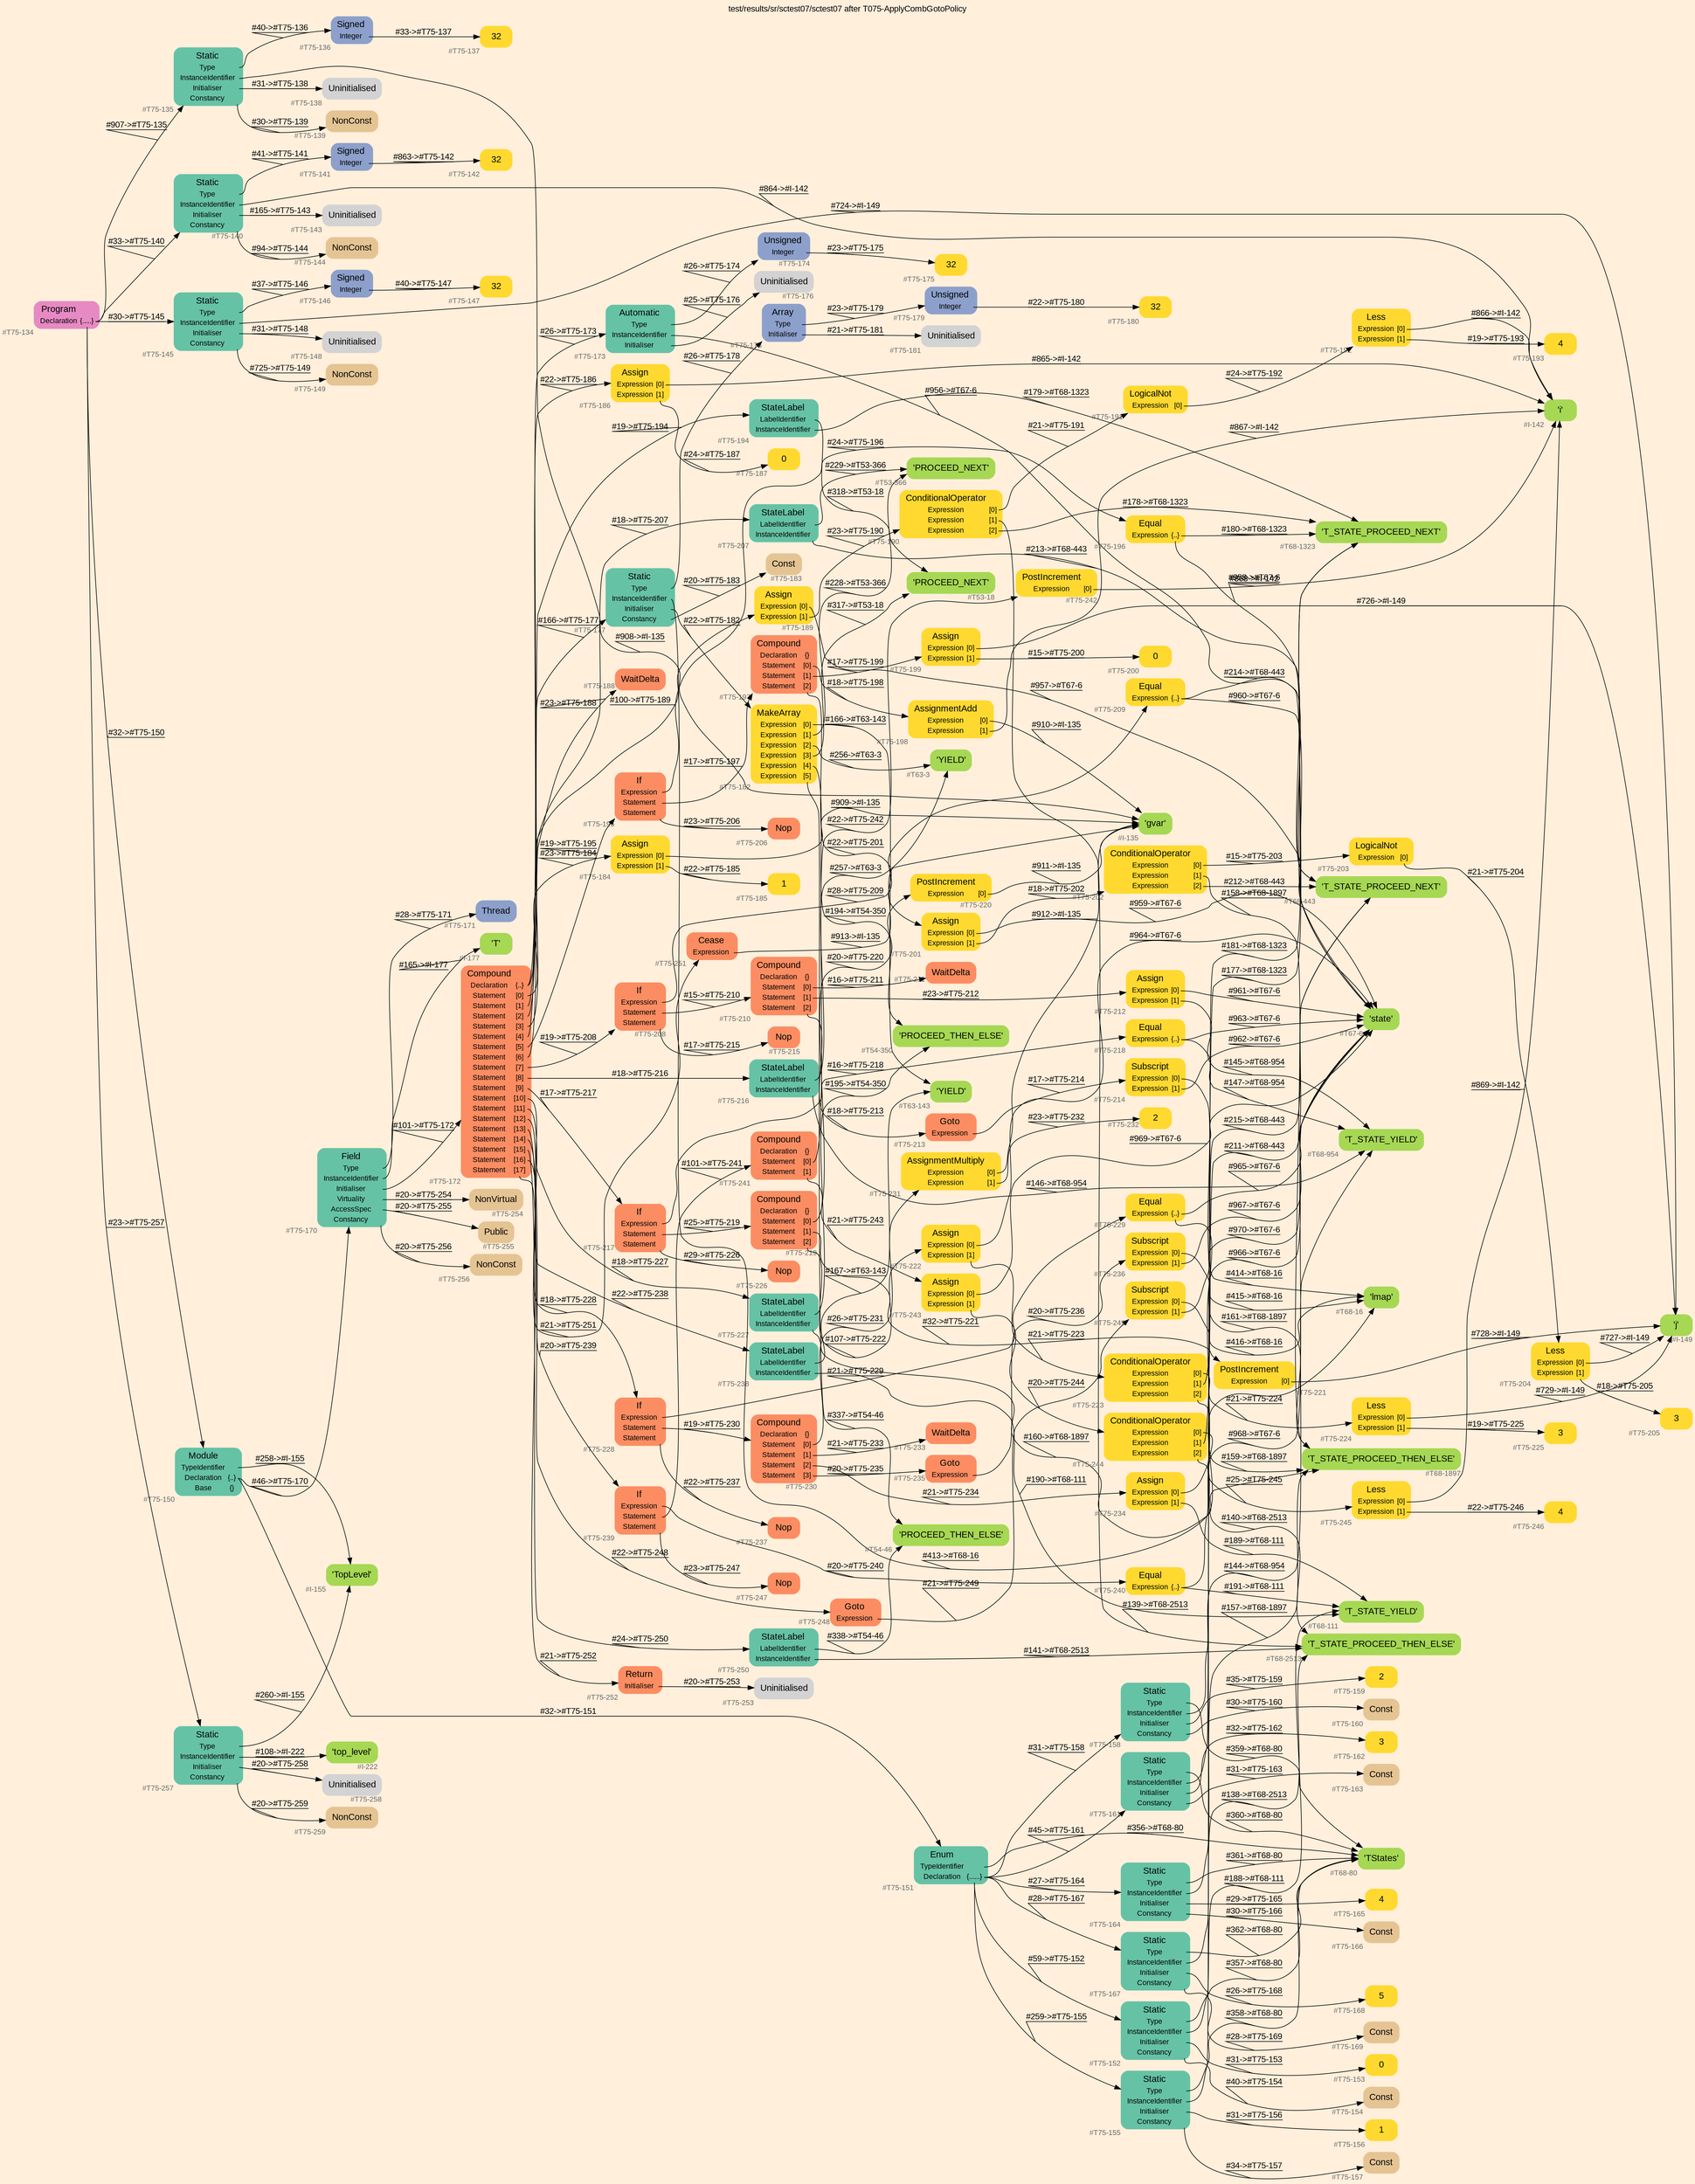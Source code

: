 digraph "test/results/sr/sctest07/sctest07 after T075-ApplyCombGotoPolicy" {
label = "test/results/sr/sctest07/sctest07 after T075-ApplyCombGotoPolicy"
labelloc = t
graph [
    rankdir = "LR"
    ranksep = 0.3
    bgcolor = antiquewhite1
    color = black
    fontcolor = black
    fontname = "Arial"
];
node [
    fontname = "Arial"
];
edge [
    fontname = "Arial"
];

// -------------------- node figure --------------------
// -------- block #T75-134 ----------
"#T75-134" [
    fillcolor = "/set28/4"
    xlabel = "#T75-134"
    fontsize = "12"
    fontcolor = grey40
    shape = "plaintext"
    label = <<TABLE BORDER="0" CELLBORDER="0" CELLSPACING="0">
     <TR><TD><FONT COLOR="black" POINT-SIZE="15">Program</FONT></TD></TR>
     <TR><TD><FONT COLOR="black" POINT-SIZE="12">Declaration</FONT></TD><TD PORT="port0"><FONT COLOR="black" POINT-SIZE="12">{.....}</FONT></TD></TR>
    </TABLE>>
    style = "rounded,filled"
];

// -------- block #T75-135 ----------
"#T75-135" [
    fillcolor = "/set28/1"
    xlabel = "#T75-135"
    fontsize = "12"
    fontcolor = grey40
    shape = "plaintext"
    label = <<TABLE BORDER="0" CELLBORDER="0" CELLSPACING="0">
     <TR><TD><FONT COLOR="black" POINT-SIZE="15">Static</FONT></TD></TR>
     <TR><TD><FONT COLOR="black" POINT-SIZE="12">Type</FONT></TD><TD PORT="port0"></TD></TR>
     <TR><TD><FONT COLOR="black" POINT-SIZE="12">InstanceIdentifier</FONT></TD><TD PORT="port1"></TD></TR>
     <TR><TD><FONT COLOR="black" POINT-SIZE="12">Initialiser</FONT></TD><TD PORT="port2"></TD></TR>
     <TR><TD><FONT COLOR="black" POINT-SIZE="12">Constancy</FONT></TD><TD PORT="port3"></TD></TR>
    </TABLE>>
    style = "rounded,filled"
];

// -------- block #T75-136 ----------
"#T75-136" [
    fillcolor = "/set28/3"
    xlabel = "#T75-136"
    fontsize = "12"
    fontcolor = grey40
    shape = "plaintext"
    label = <<TABLE BORDER="0" CELLBORDER="0" CELLSPACING="0">
     <TR><TD><FONT COLOR="black" POINT-SIZE="15">Signed</FONT></TD></TR>
     <TR><TD><FONT COLOR="black" POINT-SIZE="12">Integer</FONT></TD><TD PORT="port0"></TD></TR>
    </TABLE>>
    style = "rounded,filled"
];

// -------- block #T75-137 ----------
"#T75-137" [
    fillcolor = "/set28/6"
    xlabel = "#T75-137"
    fontsize = "12"
    fontcolor = grey40
    shape = "plaintext"
    label = <<TABLE BORDER="0" CELLBORDER="0" CELLSPACING="0">
     <TR><TD><FONT COLOR="black" POINT-SIZE="15">32</FONT></TD></TR>
    </TABLE>>
    style = "rounded,filled"
];

// -------- block #I-135 ----------
"#I-135" [
    fillcolor = "/set28/5"
    xlabel = "#I-135"
    fontsize = "12"
    fontcolor = grey40
    shape = "plaintext"
    label = <<TABLE BORDER="0" CELLBORDER="0" CELLSPACING="0">
     <TR><TD><FONT COLOR="black" POINT-SIZE="15">'gvar'</FONT></TD></TR>
    </TABLE>>
    style = "rounded,filled"
];

// -------- block #T75-138 ----------
"#T75-138" [
    xlabel = "#T75-138"
    fontsize = "12"
    fontcolor = grey40
    shape = "plaintext"
    label = <<TABLE BORDER="0" CELLBORDER="0" CELLSPACING="0">
     <TR><TD><FONT COLOR="black" POINT-SIZE="15">Uninitialised</FONT></TD></TR>
    </TABLE>>
    style = "rounded,filled"
];

// -------- block #T75-139 ----------
"#T75-139" [
    fillcolor = "/set28/7"
    xlabel = "#T75-139"
    fontsize = "12"
    fontcolor = grey40
    shape = "plaintext"
    label = <<TABLE BORDER="0" CELLBORDER="0" CELLSPACING="0">
     <TR><TD><FONT COLOR="black" POINT-SIZE="15">NonConst</FONT></TD></TR>
    </TABLE>>
    style = "rounded,filled"
];

// -------- block #T75-140 ----------
"#T75-140" [
    fillcolor = "/set28/1"
    xlabel = "#T75-140"
    fontsize = "12"
    fontcolor = grey40
    shape = "plaintext"
    label = <<TABLE BORDER="0" CELLBORDER="0" CELLSPACING="0">
     <TR><TD><FONT COLOR="black" POINT-SIZE="15">Static</FONT></TD></TR>
     <TR><TD><FONT COLOR="black" POINT-SIZE="12">Type</FONT></TD><TD PORT="port0"></TD></TR>
     <TR><TD><FONT COLOR="black" POINT-SIZE="12">InstanceIdentifier</FONT></TD><TD PORT="port1"></TD></TR>
     <TR><TD><FONT COLOR="black" POINT-SIZE="12">Initialiser</FONT></TD><TD PORT="port2"></TD></TR>
     <TR><TD><FONT COLOR="black" POINT-SIZE="12">Constancy</FONT></TD><TD PORT="port3"></TD></TR>
    </TABLE>>
    style = "rounded,filled"
];

// -------- block #T75-141 ----------
"#T75-141" [
    fillcolor = "/set28/3"
    xlabel = "#T75-141"
    fontsize = "12"
    fontcolor = grey40
    shape = "plaintext"
    label = <<TABLE BORDER="0" CELLBORDER="0" CELLSPACING="0">
     <TR><TD><FONT COLOR="black" POINT-SIZE="15">Signed</FONT></TD></TR>
     <TR><TD><FONT COLOR="black" POINT-SIZE="12">Integer</FONT></TD><TD PORT="port0"></TD></TR>
    </TABLE>>
    style = "rounded,filled"
];

// -------- block #T75-142 ----------
"#T75-142" [
    fillcolor = "/set28/6"
    xlabel = "#T75-142"
    fontsize = "12"
    fontcolor = grey40
    shape = "plaintext"
    label = <<TABLE BORDER="0" CELLBORDER="0" CELLSPACING="0">
     <TR><TD><FONT COLOR="black" POINT-SIZE="15">32</FONT></TD></TR>
    </TABLE>>
    style = "rounded,filled"
];

// -------- block #I-142 ----------
"#I-142" [
    fillcolor = "/set28/5"
    xlabel = "#I-142"
    fontsize = "12"
    fontcolor = grey40
    shape = "plaintext"
    label = <<TABLE BORDER="0" CELLBORDER="0" CELLSPACING="0">
     <TR><TD><FONT COLOR="black" POINT-SIZE="15">'i'</FONT></TD></TR>
    </TABLE>>
    style = "rounded,filled"
];

// -------- block #T75-143 ----------
"#T75-143" [
    xlabel = "#T75-143"
    fontsize = "12"
    fontcolor = grey40
    shape = "plaintext"
    label = <<TABLE BORDER="0" CELLBORDER="0" CELLSPACING="0">
     <TR><TD><FONT COLOR="black" POINT-SIZE="15">Uninitialised</FONT></TD></TR>
    </TABLE>>
    style = "rounded,filled"
];

// -------- block #T75-144 ----------
"#T75-144" [
    fillcolor = "/set28/7"
    xlabel = "#T75-144"
    fontsize = "12"
    fontcolor = grey40
    shape = "plaintext"
    label = <<TABLE BORDER="0" CELLBORDER="0" CELLSPACING="0">
     <TR><TD><FONT COLOR="black" POINT-SIZE="15">NonConst</FONT></TD></TR>
    </TABLE>>
    style = "rounded,filled"
];

// -------- block #T75-145 ----------
"#T75-145" [
    fillcolor = "/set28/1"
    xlabel = "#T75-145"
    fontsize = "12"
    fontcolor = grey40
    shape = "plaintext"
    label = <<TABLE BORDER="0" CELLBORDER="0" CELLSPACING="0">
     <TR><TD><FONT COLOR="black" POINT-SIZE="15">Static</FONT></TD></TR>
     <TR><TD><FONT COLOR="black" POINT-SIZE="12">Type</FONT></TD><TD PORT="port0"></TD></TR>
     <TR><TD><FONT COLOR="black" POINT-SIZE="12">InstanceIdentifier</FONT></TD><TD PORT="port1"></TD></TR>
     <TR><TD><FONT COLOR="black" POINT-SIZE="12">Initialiser</FONT></TD><TD PORT="port2"></TD></TR>
     <TR><TD><FONT COLOR="black" POINT-SIZE="12">Constancy</FONT></TD><TD PORT="port3"></TD></TR>
    </TABLE>>
    style = "rounded,filled"
];

// -------- block #T75-146 ----------
"#T75-146" [
    fillcolor = "/set28/3"
    xlabel = "#T75-146"
    fontsize = "12"
    fontcolor = grey40
    shape = "plaintext"
    label = <<TABLE BORDER="0" CELLBORDER="0" CELLSPACING="0">
     <TR><TD><FONT COLOR="black" POINT-SIZE="15">Signed</FONT></TD></TR>
     <TR><TD><FONT COLOR="black" POINT-SIZE="12">Integer</FONT></TD><TD PORT="port0"></TD></TR>
    </TABLE>>
    style = "rounded,filled"
];

// -------- block #T75-147 ----------
"#T75-147" [
    fillcolor = "/set28/6"
    xlabel = "#T75-147"
    fontsize = "12"
    fontcolor = grey40
    shape = "plaintext"
    label = <<TABLE BORDER="0" CELLBORDER="0" CELLSPACING="0">
     <TR><TD><FONT COLOR="black" POINT-SIZE="15">32</FONT></TD></TR>
    </TABLE>>
    style = "rounded,filled"
];

// -------- block #I-149 ----------
"#I-149" [
    fillcolor = "/set28/5"
    xlabel = "#I-149"
    fontsize = "12"
    fontcolor = grey40
    shape = "plaintext"
    label = <<TABLE BORDER="0" CELLBORDER="0" CELLSPACING="0">
     <TR><TD><FONT COLOR="black" POINT-SIZE="15">'j'</FONT></TD></TR>
    </TABLE>>
    style = "rounded,filled"
];

// -------- block #T75-148 ----------
"#T75-148" [
    xlabel = "#T75-148"
    fontsize = "12"
    fontcolor = grey40
    shape = "plaintext"
    label = <<TABLE BORDER="0" CELLBORDER="0" CELLSPACING="0">
     <TR><TD><FONT COLOR="black" POINT-SIZE="15">Uninitialised</FONT></TD></TR>
    </TABLE>>
    style = "rounded,filled"
];

// -------- block #T75-149 ----------
"#T75-149" [
    fillcolor = "/set28/7"
    xlabel = "#T75-149"
    fontsize = "12"
    fontcolor = grey40
    shape = "plaintext"
    label = <<TABLE BORDER="0" CELLBORDER="0" CELLSPACING="0">
     <TR><TD><FONT COLOR="black" POINT-SIZE="15">NonConst</FONT></TD></TR>
    </TABLE>>
    style = "rounded,filled"
];

// -------- block #T75-150 ----------
"#T75-150" [
    fillcolor = "/set28/1"
    xlabel = "#T75-150"
    fontsize = "12"
    fontcolor = grey40
    shape = "plaintext"
    label = <<TABLE BORDER="0" CELLBORDER="0" CELLSPACING="0">
     <TR><TD><FONT COLOR="black" POINT-SIZE="15">Module</FONT></TD></TR>
     <TR><TD><FONT COLOR="black" POINT-SIZE="12">TypeIdentifier</FONT></TD><TD PORT="port0"></TD></TR>
     <TR><TD><FONT COLOR="black" POINT-SIZE="12">Declaration</FONT></TD><TD PORT="port1"><FONT COLOR="black" POINT-SIZE="12">{..}</FONT></TD></TR>
     <TR><TD><FONT COLOR="black" POINT-SIZE="12">Base</FONT></TD><TD PORT="port2"><FONT COLOR="black" POINT-SIZE="12">{}</FONT></TD></TR>
    </TABLE>>
    style = "rounded,filled"
];

// -------- block #I-155 ----------
"#I-155" [
    fillcolor = "/set28/5"
    xlabel = "#I-155"
    fontsize = "12"
    fontcolor = grey40
    shape = "plaintext"
    label = <<TABLE BORDER="0" CELLBORDER="0" CELLSPACING="0">
     <TR><TD><FONT COLOR="black" POINT-SIZE="15">'TopLevel'</FONT></TD></TR>
    </TABLE>>
    style = "rounded,filled"
];

// -------- block #T75-151 ----------
"#T75-151" [
    fillcolor = "/set28/1"
    xlabel = "#T75-151"
    fontsize = "12"
    fontcolor = grey40
    shape = "plaintext"
    label = <<TABLE BORDER="0" CELLBORDER="0" CELLSPACING="0">
     <TR><TD><FONT COLOR="black" POINT-SIZE="15">Enum</FONT></TD></TR>
     <TR><TD><FONT COLOR="black" POINT-SIZE="12">TypeIdentifier</FONT></TD><TD PORT="port0"></TD></TR>
     <TR><TD><FONT COLOR="black" POINT-SIZE="12">Declaration</FONT></TD><TD PORT="port1"><FONT COLOR="black" POINT-SIZE="12">{......}</FONT></TD></TR>
    </TABLE>>
    style = "rounded,filled"
];

// -------- block #T68-80 ----------
"#T68-80" [
    fillcolor = "/set28/5"
    xlabel = "#T68-80"
    fontsize = "12"
    fontcolor = grey40
    shape = "plaintext"
    label = <<TABLE BORDER="0" CELLBORDER="0" CELLSPACING="0">
     <TR><TD><FONT COLOR="black" POINT-SIZE="15">'TStates'</FONT></TD></TR>
    </TABLE>>
    style = "rounded,filled"
];

// -------- block #T75-152 ----------
"#T75-152" [
    fillcolor = "/set28/1"
    xlabel = "#T75-152"
    fontsize = "12"
    fontcolor = grey40
    shape = "plaintext"
    label = <<TABLE BORDER="0" CELLBORDER="0" CELLSPACING="0">
     <TR><TD><FONT COLOR="black" POINT-SIZE="15">Static</FONT></TD></TR>
     <TR><TD><FONT COLOR="black" POINT-SIZE="12">Type</FONT></TD><TD PORT="port0"></TD></TR>
     <TR><TD><FONT COLOR="black" POINT-SIZE="12">InstanceIdentifier</FONT></TD><TD PORT="port1"></TD></TR>
     <TR><TD><FONT COLOR="black" POINT-SIZE="12">Initialiser</FONT></TD><TD PORT="port2"></TD></TR>
     <TR><TD><FONT COLOR="black" POINT-SIZE="12">Constancy</FONT></TD><TD PORT="port3"></TD></TR>
    </TABLE>>
    style = "rounded,filled"
];

// -------- block #T68-111 ----------
"#T68-111" [
    fillcolor = "/set28/5"
    xlabel = "#T68-111"
    fontsize = "12"
    fontcolor = grey40
    shape = "plaintext"
    label = <<TABLE BORDER="0" CELLBORDER="0" CELLSPACING="0">
     <TR><TD><FONT COLOR="black" POINT-SIZE="15">'T_STATE_YIELD'</FONT></TD></TR>
    </TABLE>>
    style = "rounded,filled"
];

// -------- block #T75-153 ----------
"#T75-153" [
    fillcolor = "/set28/6"
    xlabel = "#T75-153"
    fontsize = "12"
    fontcolor = grey40
    shape = "plaintext"
    label = <<TABLE BORDER="0" CELLBORDER="0" CELLSPACING="0">
     <TR><TD><FONT COLOR="black" POINT-SIZE="15">0</FONT></TD></TR>
    </TABLE>>
    style = "rounded,filled"
];

// -------- block #T75-154 ----------
"#T75-154" [
    fillcolor = "/set28/7"
    xlabel = "#T75-154"
    fontsize = "12"
    fontcolor = grey40
    shape = "plaintext"
    label = <<TABLE BORDER="0" CELLBORDER="0" CELLSPACING="0">
     <TR><TD><FONT COLOR="black" POINT-SIZE="15">Const</FONT></TD></TR>
    </TABLE>>
    style = "rounded,filled"
];

// -------- block #T75-155 ----------
"#T75-155" [
    fillcolor = "/set28/1"
    xlabel = "#T75-155"
    fontsize = "12"
    fontcolor = grey40
    shape = "plaintext"
    label = <<TABLE BORDER="0" CELLBORDER="0" CELLSPACING="0">
     <TR><TD><FONT COLOR="black" POINT-SIZE="15">Static</FONT></TD></TR>
     <TR><TD><FONT COLOR="black" POINT-SIZE="12">Type</FONT></TD><TD PORT="port0"></TD></TR>
     <TR><TD><FONT COLOR="black" POINT-SIZE="12">InstanceIdentifier</FONT></TD><TD PORT="port1"></TD></TR>
     <TR><TD><FONT COLOR="black" POINT-SIZE="12">Initialiser</FONT></TD><TD PORT="port2"></TD></TR>
     <TR><TD><FONT COLOR="black" POINT-SIZE="12">Constancy</FONT></TD><TD PORT="port3"></TD></TR>
    </TABLE>>
    style = "rounded,filled"
];

// -------- block #T68-443 ----------
"#T68-443" [
    fillcolor = "/set28/5"
    xlabel = "#T68-443"
    fontsize = "12"
    fontcolor = grey40
    shape = "plaintext"
    label = <<TABLE BORDER="0" CELLBORDER="0" CELLSPACING="0">
     <TR><TD><FONT COLOR="black" POINT-SIZE="15">'T_STATE_PROCEED_NEXT'</FONT></TD></TR>
    </TABLE>>
    style = "rounded,filled"
];

// -------- block #T75-156 ----------
"#T75-156" [
    fillcolor = "/set28/6"
    xlabel = "#T75-156"
    fontsize = "12"
    fontcolor = grey40
    shape = "plaintext"
    label = <<TABLE BORDER="0" CELLBORDER="0" CELLSPACING="0">
     <TR><TD><FONT COLOR="black" POINT-SIZE="15">1</FONT></TD></TR>
    </TABLE>>
    style = "rounded,filled"
];

// -------- block #T75-157 ----------
"#T75-157" [
    fillcolor = "/set28/7"
    xlabel = "#T75-157"
    fontsize = "12"
    fontcolor = grey40
    shape = "plaintext"
    label = <<TABLE BORDER="0" CELLBORDER="0" CELLSPACING="0">
     <TR><TD><FONT COLOR="black" POINT-SIZE="15">Const</FONT></TD></TR>
    </TABLE>>
    style = "rounded,filled"
];

// -------- block #T75-158 ----------
"#T75-158" [
    fillcolor = "/set28/1"
    xlabel = "#T75-158"
    fontsize = "12"
    fontcolor = grey40
    shape = "plaintext"
    label = <<TABLE BORDER="0" CELLBORDER="0" CELLSPACING="0">
     <TR><TD><FONT COLOR="black" POINT-SIZE="15">Static</FONT></TD></TR>
     <TR><TD><FONT COLOR="black" POINT-SIZE="12">Type</FONT></TD><TD PORT="port0"></TD></TR>
     <TR><TD><FONT COLOR="black" POINT-SIZE="12">InstanceIdentifier</FONT></TD><TD PORT="port1"></TD></TR>
     <TR><TD><FONT COLOR="black" POINT-SIZE="12">Initialiser</FONT></TD><TD PORT="port2"></TD></TR>
     <TR><TD><FONT COLOR="black" POINT-SIZE="12">Constancy</FONT></TD><TD PORT="port3"></TD></TR>
    </TABLE>>
    style = "rounded,filled"
];

// -------- block #T68-954 ----------
"#T68-954" [
    fillcolor = "/set28/5"
    xlabel = "#T68-954"
    fontsize = "12"
    fontcolor = grey40
    shape = "plaintext"
    label = <<TABLE BORDER="0" CELLBORDER="0" CELLSPACING="0">
     <TR><TD><FONT COLOR="black" POINT-SIZE="15">'T_STATE_YIELD'</FONT></TD></TR>
    </TABLE>>
    style = "rounded,filled"
];

// -------- block #T75-159 ----------
"#T75-159" [
    fillcolor = "/set28/6"
    xlabel = "#T75-159"
    fontsize = "12"
    fontcolor = grey40
    shape = "plaintext"
    label = <<TABLE BORDER="0" CELLBORDER="0" CELLSPACING="0">
     <TR><TD><FONT COLOR="black" POINT-SIZE="15">2</FONT></TD></TR>
    </TABLE>>
    style = "rounded,filled"
];

// -------- block #T75-160 ----------
"#T75-160" [
    fillcolor = "/set28/7"
    xlabel = "#T75-160"
    fontsize = "12"
    fontcolor = grey40
    shape = "plaintext"
    label = <<TABLE BORDER="0" CELLBORDER="0" CELLSPACING="0">
     <TR><TD><FONT COLOR="black" POINT-SIZE="15">Const</FONT></TD></TR>
    </TABLE>>
    style = "rounded,filled"
];

// -------- block #T75-161 ----------
"#T75-161" [
    fillcolor = "/set28/1"
    xlabel = "#T75-161"
    fontsize = "12"
    fontcolor = grey40
    shape = "plaintext"
    label = <<TABLE BORDER="0" CELLBORDER="0" CELLSPACING="0">
     <TR><TD><FONT COLOR="black" POINT-SIZE="15">Static</FONT></TD></TR>
     <TR><TD><FONT COLOR="black" POINT-SIZE="12">Type</FONT></TD><TD PORT="port0"></TD></TR>
     <TR><TD><FONT COLOR="black" POINT-SIZE="12">InstanceIdentifier</FONT></TD><TD PORT="port1"></TD></TR>
     <TR><TD><FONT COLOR="black" POINT-SIZE="12">Initialiser</FONT></TD><TD PORT="port2"></TD></TR>
     <TR><TD><FONT COLOR="black" POINT-SIZE="12">Constancy</FONT></TD><TD PORT="port3"></TD></TR>
    </TABLE>>
    style = "rounded,filled"
];

// -------- block #T68-1323 ----------
"#T68-1323" [
    fillcolor = "/set28/5"
    xlabel = "#T68-1323"
    fontsize = "12"
    fontcolor = grey40
    shape = "plaintext"
    label = <<TABLE BORDER="0" CELLBORDER="0" CELLSPACING="0">
     <TR><TD><FONT COLOR="black" POINT-SIZE="15">'T_STATE_PROCEED_NEXT'</FONT></TD></TR>
    </TABLE>>
    style = "rounded,filled"
];

// -------- block #T75-162 ----------
"#T75-162" [
    fillcolor = "/set28/6"
    xlabel = "#T75-162"
    fontsize = "12"
    fontcolor = grey40
    shape = "plaintext"
    label = <<TABLE BORDER="0" CELLBORDER="0" CELLSPACING="0">
     <TR><TD><FONT COLOR="black" POINT-SIZE="15">3</FONT></TD></TR>
    </TABLE>>
    style = "rounded,filled"
];

// -------- block #T75-163 ----------
"#T75-163" [
    fillcolor = "/set28/7"
    xlabel = "#T75-163"
    fontsize = "12"
    fontcolor = grey40
    shape = "plaintext"
    label = <<TABLE BORDER="0" CELLBORDER="0" CELLSPACING="0">
     <TR><TD><FONT COLOR="black" POINT-SIZE="15">Const</FONT></TD></TR>
    </TABLE>>
    style = "rounded,filled"
];

// -------- block #T75-164 ----------
"#T75-164" [
    fillcolor = "/set28/1"
    xlabel = "#T75-164"
    fontsize = "12"
    fontcolor = grey40
    shape = "plaintext"
    label = <<TABLE BORDER="0" CELLBORDER="0" CELLSPACING="0">
     <TR><TD><FONT COLOR="black" POINT-SIZE="15">Static</FONT></TD></TR>
     <TR><TD><FONT COLOR="black" POINT-SIZE="12">Type</FONT></TD><TD PORT="port0"></TD></TR>
     <TR><TD><FONT COLOR="black" POINT-SIZE="12">InstanceIdentifier</FONT></TD><TD PORT="port1"></TD></TR>
     <TR><TD><FONT COLOR="black" POINT-SIZE="12">Initialiser</FONT></TD><TD PORT="port2"></TD></TR>
     <TR><TD><FONT COLOR="black" POINT-SIZE="12">Constancy</FONT></TD><TD PORT="port3"></TD></TR>
    </TABLE>>
    style = "rounded,filled"
];

// -------- block #T68-1897 ----------
"#T68-1897" [
    fillcolor = "/set28/5"
    xlabel = "#T68-1897"
    fontsize = "12"
    fontcolor = grey40
    shape = "plaintext"
    label = <<TABLE BORDER="0" CELLBORDER="0" CELLSPACING="0">
     <TR><TD><FONT COLOR="black" POINT-SIZE="15">'T_STATE_PROCEED_THEN_ELSE'</FONT></TD></TR>
    </TABLE>>
    style = "rounded,filled"
];

// -------- block #T75-165 ----------
"#T75-165" [
    fillcolor = "/set28/6"
    xlabel = "#T75-165"
    fontsize = "12"
    fontcolor = grey40
    shape = "plaintext"
    label = <<TABLE BORDER="0" CELLBORDER="0" CELLSPACING="0">
     <TR><TD><FONT COLOR="black" POINT-SIZE="15">4</FONT></TD></TR>
    </TABLE>>
    style = "rounded,filled"
];

// -------- block #T75-166 ----------
"#T75-166" [
    fillcolor = "/set28/7"
    xlabel = "#T75-166"
    fontsize = "12"
    fontcolor = grey40
    shape = "plaintext"
    label = <<TABLE BORDER="0" CELLBORDER="0" CELLSPACING="0">
     <TR><TD><FONT COLOR="black" POINT-SIZE="15">Const</FONT></TD></TR>
    </TABLE>>
    style = "rounded,filled"
];

// -------- block #T75-167 ----------
"#T75-167" [
    fillcolor = "/set28/1"
    xlabel = "#T75-167"
    fontsize = "12"
    fontcolor = grey40
    shape = "plaintext"
    label = <<TABLE BORDER="0" CELLBORDER="0" CELLSPACING="0">
     <TR><TD><FONT COLOR="black" POINT-SIZE="15">Static</FONT></TD></TR>
     <TR><TD><FONT COLOR="black" POINT-SIZE="12">Type</FONT></TD><TD PORT="port0"></TD></TR>
     <TR><TD><FONT COLOR="black" POINT-SIZE="12">InstanceIdentifier</FONT></TD><TD PORT="port1"></TD></TR>
     <TR><TD><FONT COLOR="black" POINT-SIZE="12">Initialiser</FONT></TD><TD PORT="port2"></TD></TR>
     <TR><TD><FONT COLOR="black" POINT-SIZE="12">Constancy</FONT></TD><TD PORT="port3"></TD></TR>
    </TABLE>>
    style = "rounded,filled"
];

// -------- block #T68-2513 ----------
"#T68-2513" [
    fillcolor = "/set28/5"
    xlabel = "#T68-2513"
    fontsize = "12"
    fontcolor = grey40
    shape = "plaintext"
    label = <<TABLE BORDER="0" CELLBORDER="0" CELLSPACING="0">
     <TR><TD><FONT COLOR="black" POINT-SIZE="15">'T_STATE_PROCEED_THEN_ELSE'</FONT></TD></TR>
    </TABLE>>
    style = "rounded,filled"
];

// -------- block #T75-168 ----------
"#T75-168" [
    fillcolor = "/set28/6"
    xlabel = "#T75-168"
    fontsize = "12"
    fontcolor = grey40
    shape = "plaintext"
    label = <<TABLE BORDER="0" CELLBORDER="0" CELLSPACING="0">
     <TR><TD><FONT COLOR="black" POINT-SIZE="15">5</FONT></TD></TR>
    </TABLE>>
    style = "rounded,filled"
];

// -------- block #T75-169 ----------
"#T75-169" [
    fillcolor = "/set28/7"
    xlabel = "#T75-169"
    fontsize = "12"
    fontcolor = grey40
    shape = "plaintext"
    label = <<TABLE BORDER="0" CELLBORDER="0" CELLSPACING="0">
     <TR><TD><FONT COLOR="black" POINT-SIZE="15">Const</FONT></TD></TR>
    </TABLE>>
    style = "rounded,filled"
];

// -------- block #T75-170 ----------
"#T75-170" [
    fillcolor = "/set28/1"
    xlabel = "#T75-170"
    fontsize = "12"
    fontcolor = grey40
    shape = "plaintext"
    label = <<TABLE BORDER="0" CELLBORDER="0" CELLSPACING="0">
     <TR><TD><FONT COLOR="black" POINT-SIZE="15">Field</FONT></TD></TR>
     <TR><TD><FONT COLOR="black" POINT-SIZE="12">Type</FONT></TD><TD PORT="port0"></TD></TR>
     <TR><TD><FONT COLOR="black" POINT-SIZE="12">InstanceIdentifier</FONT></TD><TD PORT="port1"></TD></TR>
     <TR><TD><FONT COLOR="black" POINT-SIZE="12">Initialiser</FONT></TD><TD PORT="port2"></TD></TR>
     <TR><TD><FONT COLOR="black" POINT-SIZE="12">Virtuality</FONT></TD><TD PORT="port3"></TD></TR>
     <TR><TD><FONT COLOR="black" POINT-SIZE="12">AccessSpec</FONT></TD><TD PORT="port4"></TD></TR>
     <TR><TD><FONT COLOR="black" POINT-SIZE="12">Constancy</FONT></TD><TD PORT="port5"></TD></TR>
    </TABLE>>
    style = "rounded,filled"
];

// -------- block #T75-171 ----------
"#T75-171" [
    fillcolor = "/set28/3"
    xlabel = "#T75-171"
    fontsize = "12"
    fontcolor = grey40
    shape = "plaintext"
    label = <<TABLE BORDER="0" CELLBORDER="0" CELLSPACING="0">
     <TR><TD><FONT COLOR="black" POINT-SIZE="15">Thread</FONT></TD></TR>
    </TABLE>>
    style = "rounded,filled"
];

// -------- block #I-177 ----------
"#I-177" [
    fillcolor = "/set28/5"
    xlabel = "#I-177"
    fontsize = "12"
    fontcolor = grey40
    shape = "plaintext"
    label = <<TABLE BORDER="0" CELLBORDER="0" CELLSPACING="0">
     <TR><TD><FONT COLOR="black" POINT-SIZE="15">'T'</FONT></TD></TR>
    </TABLE>>
    style = "rounded,filled"
];

// -------- block #T75-172 ----------
"#T75-172" [
    fillcolor = "/set28/2"
    xlabel = "#T75-172"
    fontsize = "12"
    fontcolor = grey40
    shape = "plaintext"
    label = <<TABLE BORDER="0" CELLBORDER="0" CELLSPACING="0">
     <TR><TD><FONT COLOR="black" POINT-SIZE="15">Compound</FONT></TD></TR>
     <TR><TD><FONT COLOR="black" POINT-SIZE="12">Declaration</FONT></TD><TD PORT="port0"><FONT COLOR="black" POINT-SIZE="12">{..}</FONT></TD></TR>
     <TR><TD><FONT COLOR="black" POINT-SIZE="12">Statement</FONT></TD><TD PORT="port1"><FONT COLOR="black" POINT-SIZE="12">[0]</FONT></TD></TR>
     <TR><TD><FONT COLOR="black" POINT-SIZE="12">Statement</FONT></TD><TD PORT="port2"><FONT COLOR="black" POINT-SIZE="12">[1]</FONT></TD></TR>
     <TR><TD><FONT COLOR="black" POINT-SIZE="12">Statement</FONT></TD><TD PORT="port3"><FONT COLOR="black" POINT-SIZE="12">[2]</FONT></TD></TR>
     <TR><TD><FONT COLOR="black" POINT-SIZE="12">Statement</FONT></TD><TD PORT="port4"><FONT COLOR="black" POINT-SIZE="12">[3]</FONT></TD></TR>
     <TR><TD><FONT COLOR="black" POINT-SIZE="12">Statement</FONT></TD><TD PORT="port5"><FONT COLOR="black" POINT-SIZE="12">[4]</FONT></TD></TR>
     <TR><TD><FONT COLOR="black" POINT-SIZE="12">Statement</FONT></TD><TD PORT="port6"><FONT COLOR="black" POINT-SIZE="12">[5]</FONT></TD></TR>
     <TR><TD><FONT COLOR="black" POINT-SIZE="12">Statement</FONT></TD><TD PORT="port7"><FONT COLOR="black" POINT-SIZE="12">[6]</FONT></TD></TR>
     <TR><TD><FONT COLOR="black" POINT-SIZE="12">Statement</FONT></TD><TD PORT="port8"><FONT COLOR="black" POINT-SIZE="12">[7]</FONT></TD></TR>
     <TR><TD><FONT COLOR="black" POINT-SIZE="12">Statement</FONT></TD><TD PORT="port9"><FONT COLOR="black" POINT-SIZE="12">[8]</FONT></TD></TR>
     <TR><TD><FONT COLOR="black" POINT-SIZE="12">Statement</FONT></TD><TD PORT="port10"><FONT COLOR="black" POINT-SIZE="12">[9]</FONT></TD></TR>
     <TR><TD><FONT COLOR="black" POINT-SIZE="12">Statement</FONT></TD><TD PORT="port11"><FONT COLOR="black" POINT-SIZE="12">[10]</FONT></TD></TR>
     <TR><TD><FONT COLOR="black" POINT-SIZE="12">Statement</FONT></TD><TD PORT="port12"><FONT COLOR="black" POINT-SIZE="12">[11]</FONT></TD></TR>
     <TR><TD><FONT COLOR="black" POINT-SIZE="12">Statement</FONT></TD><TD PORT="port13"><FONT COLOR="black" POINT-SIZE="12">[12]</FONT></TD></TR>
     <TR><TD><FONT COLOR="black" POINT-SIZE="12">Statement</FONT></TD><TD PORT="port14"><FONT COLOR="black" POINT-SIZE="12">[13]</FONT></TD></TR>
     <TR><TD><FONT COLOR="black" POINT-SIZE="12">Statement</FONT></TD><TD PORT="port15"><FONT COLOR="black" POINT-SIZE="12">[14]</FONT></TD></TR>
     <TR><TD><FONT COLOR="black" POINT-SIZE="12">Statement</FONT></TD><TD PORT="port16"><FONT COLOR="black" POINT-SIZE="12">[15]</FONT></TD></TR>
     <TR><TD><FONT COLOR="black" POINT-SIZE="12">Statement</FONT></TD><TD PORT="port17"><FONT COLOR="black" POINT-SIZE="12">[16]</FONT></TD></TR>
     <TR><TD><FONT COLOR="black" POINT-SIZE="12">Statement</FONT></TD><TD PORT="port18"><FONT COLOR="black" POINT-SIZE="12">[17]</FONT></TD></TR>
    </TABLE>>
    style = "rounded,filled"
];

// -------- block #T75-173 ----------
"#T75-173" [
    fillcolor = "/set28/1"
    xlabel = "#T75-173"
    fontsize = "12"
    fontcolor = grey40
    shape = "plaintext"
    label = <<TABLE BORDER="0" CELLBORDER="0" CELLSPACING="0">
     <TR><TD><FONT COLOR="black" POINT-SIZE="15">Automatic</FONT></TD></TR>
     <TR><TD><FONT COLOR="black" POINT-SIZE="12">Type</FONT></TD><TD PORT="port0"></TD></TR>
     <TR><TD><FONT COLOR="black" POINT-SIZE="12">InstanceIdentifier</FONT></TD><TD PORT="port1"></TD></TR>
     <TR><TD><FONT COLOR="black" POINT-SIZE="12">Initialiser</FONT></TD><TD PORT="port2"></TD></TR>
    </TABLE>>
    style = "rounded,filled"
];

// -------- block #T75-174 ----------
"#T75-174" [
    fillcolor = "/set28/3"
    xlabel = "#T75-174"
    fontsize = "12"
    fontcolor = grey40
    shape = "plaintext"
    label = <<TABLE BORDER="0" CELLBORDER="0" CELLSPACING="0">
     <TR><TD><FONT COLOR="black" POINT-SIZE="15">Unsigned</FONT></TD></TR>
     <TR><TD><FONT COLOR="black" POINT-SIZE="12">Integer</FONT></TD><TD PORT="port0"></TD></TR>
    </TABLE>>
    style = "rounded,filled"
];

// -------- block #T75-175 ----------
"#T75-175" [
    fillcolor = "/set28/6"
    xlabel = "#T75-175"
    fontsize = "12"
    fontcolor = grey40
    shape = "plaintext"
    label = <<TABLE BORDER="0" CELLBORDER="0" CELLSPACING="0">
     <TR><TD><FONT COLOR="black" POINT-SIZE="15">32</FONT></TD></TR>
    </TABLE>>
    style = "rounded,filled"
];

// -------- block #T67-6 ----------
"#T67-6" [
    fillcolor = "/set28/5"
    xlabel = "#T67-6"
    fontsize = "12"
    fontcolor = grey40
    shape = "plaintext"
    label = <<TABLE BORDER="0" CELLBORDER="0" CELLSPACING="0">
     <TR><TD><FONT COLOR="black" POINT-SIZE="15">'state'</FONT></TD></TR>
    </TABLE>>
    style = "rounded,filled"
];

// -------- block #T75-176 ----------
"#T75-176" [
    xlabel = "#T75-176"
    fontsize = "12"
    fontcolor = grey40
    shape = "plaintext"
    label = <<TABLE BORDER="0" CELLBORDER="0" CELLSPACING="0">
     <TR><TD><FONT COLOR="black" POINT-SIZE="15">Uninitialised</FONT></TD></TR>
    </TABLE>>
    style = "rounded,filled"
];

// -------- block #T75-177 ----------
"#T75-177" [
    fillcolor = "/set28/1"
    xlabel = "#T75-177"
    fontsize = "12"
    fontcolor = grey40
    shape = "plaintext"
    label = <<TABLE BORDER="0" CELLBORDER="0" CELLSPACING="0">
     <TR><TD><FONT COLOR="black" POINT-SIZE="15">Static</FONT></TD></TR>
     <TR><TD><FONT COLOR="black" POINT-SIZE="12">Type</FONT></TD><TD PORT="port0"></TD></TR>
     <TR><TD><FONT COLOR="black" POINT-SIZE="12">InstanceIdentifier</FONT></TD><TD PORT="port1"></TD></TR>
     <TR><TD><FONT COLOR="black" POINT-SIZE="12">Initialiser</FONT></TD><TD PORT="port2"></TD></TR>
     <TR><TD><FONT COLOR="black" POINT-SIZE="12">Constancy</FONT></TD><TD PORT="port3"></TD></TR>
    </TABLE>>
    style = "rounded,filled"
];

// -------- block #T75-178 ----------
"#T75-178" [
    fillcolor = "/set28/3"
    xlabel = "#T75-178"
    fontsize = "12"
    fontcolor = grey40
    shape = "plaintext"
    label = <<TABLE BORDER="0" CELLBORDER="0" CELLSPACING="0">
     <TR><TD><FONT COLOR="black" POINT-SIZE="15">Array</FONT></TD></TR>
     <TR><TD><FONT COLOR="black" POINT-SIZE="12">Type</FONT></TD><TD PORT="port0"></TD></TR>
     <TR><TD><FONT COLOR="black" POINT-SIZE="12">Initialiser</FONT></TD><TD PORT="port1"></TD></TR>
    </TABLE>>
    style = "rounded,filled"
];

// -------- block #T75-179 ----------
"#T75-179" [
    fillcolor = "/set28/3"
    xlabel = "#T75-179"
    fontsize = "12"
    fontcolor = grey40
    shape = "plaintext"
    label = <<TABLE BORDER="0" CELLBORDER="0" CELLSPACING="0">
     <TR><TD><FONT COLOR="black" POINT-SIZE="15">Unsigned</FONT></TD></TR>
     <TR><TD><FONT COLOR="black" POINT-SIZE="12">Integer</FONT></TD><TD PORT="port0"></TD></TR>
    </TABLE>>
    style = "rounded,filled"
];

// -------- block #T75-180 ----------
"#T75-180" [
    fillcolor = "/set28/6"
    xlabel = "#T75-180"
    fontsize = "12"
    fontcolor = grey40
    shape = "plaintext"
    label = <<TABLE BORDER="0" CELLBORDER="0" CELLSPACING="0">
     <TR><TD><FONT COLOR="black" POINT-SIZE="15">32</FONT></TD></TR>
    </TABLE>>
    style = "rounded,filled"
];

// -------- block #T75-181 ----------
"#T75-181" [
    xlabel = "#T75-181"
    fontsize = "12"
    fontcolor = grey40
    shape = "plaintext"
    label = <<TABLE BORDER="0" CELLBORDER="0" CELLSPACING="0">
     <TR><TD><FONT COLOR="black" POINT-SIZE="15">Uninitialised</FONT></TD></TR>
    </TABLE>>
    style = "rounded,filled"
];

// -------- block #T68-16 ----------
"#T68-16" [
    fillcolor = "/set28/5"
    xlabel = "#T68-16"
    fontsize = "12"
    fontcolor = grey40
    shape = "plaintext"
    label = <<TABLE BORDER="0" CELLBORDER="0" CELLSPACING="0">
     <TR><TD><FONT COLOR="black" POINT-SIZE="15">'lmap'</FONT></TD></TR>
    </TABLE>>
    style = "rounded,filled"
];

// -------- block #T75-182 ----------
"#T75-182" [
    fillcolor = "/set28/6"
    xlabel = "#T75-182"
    fontsize = "12"
    fontcolor = grey40
    shape = "plaintext"
    label = <<TABLE BORDER="0" CELLBORDER="0" CELLSPACING="0">
     <TR><TD><FONT COLOR="black" POINT-SIZE="15">MakeArray</FONT></TD></TR>
     <TR><TD><FONT COLOR="black" POINT-SIZE="12">Expression</FONT></TD><TD PORT="port0"><FONT COLOR="black" POINT-SIZE="12">[0]</FONT></TD></TR>
     <TR><TD><FONT COLOR="black" POINT-SIZE="12">Expression</FONT></TD><TD PORT="port1"><FONT COLOR="black" POINT-SIZE="12">[1]</FONT></TD></TR>
     <TR><TD><FONT COLOR="black" POINT-SIZE="12">Expression</FONT></TD><TD PORT="port2"><FONT COLOR="black" POINT-SIZE="12">[2]</FONT></TD></TR>
     <TR><TD><FONT COLOR="black" POINT-SIZE="12">Expression</FONT></TD><TD PORT="port3"><FONT COLOR="black" POINT-SIZE="12">[3]</FONT></TD></TR>
     <TR><TD><FONT COLOR="black" POINT-SIZE="12">Expression</FONT></TD><TD PORT="port4"><FONT COLOR="black" POINT-SIZE="12">[4]</FONT></TD></TR>
     <TR><TD><FONT COLOR="black" POINT-SIZE="12">Expression</FONT></TD><TD PORT="port5"><FONT COLOR="black" POINT-SIZE="12">[5]</FONT></TD></TR>
    </TABLE>>
    style = "rounded,filled"
];

// -------- block #T63-143 ----------
"#T63-143" [
    fillcolor = "/set28/5"
    xlabel = "#T63-143"
    fontsize = "12"
    fontcolor = grey40
    shape = "plaintext"
    label = <<TABLE BORDER="0" CELLBORDER="0" CELLSPACING="0">
     <TR><TD><FONT COLOR="black" POINT-SIZE="15">'YIELD'</FONT></TD></TR>
    </TABLE>>
    style = "rounded,filled"
];

// -------- block #T53-366 ----------
"#T53-366" [
    fillcolor = "/set28/5"
    xlabel = "#T53-366"
    fontsize = "12"
    fontcolor = grey40
    shape = "plaintext"
    label = <<TABLE BORDER="0" CELLBORDER="0" CELLSPACING="0">
     <TR><TD><FONT COLOR="black" POINT-SIZE="15">'PROCEED_NEXT'</FONT></TD></TR>
    </TABLE>>
    style = "rounded,filled"
];

// -------- block #T63-3 ----------
"#T63-3" [
    fillcolor = "/set28/5"
    xlabel = "#T63-3"
    fontsize = "12"
    fontcolor = grey40
    shape = "plaintext"
    label = <<TABLE BORDER="0" CELLBORDER="0" CELLSPACING="0">
     <TR><TD><FONT COLOR="black" POINT-SIZE="15">'YIELD'</FONT></TD></TR>
    </TABLE>>
    style = "rounded,filled"
];

// -------- block #T53-18 ----------
"#T53-18" [
    fillcolor = "/set28/5"
    xlabel = "#T53-18"
    fontsize = "12"
    fontcolor = grey40
    shape = "plaintext"
    label = <<TABLE BORDER="0" CELLBORDER="0" CELLSPACING="0">
     <TR><TD><FONT COLOR="black" POINT-SIZE="15">'PROCEED_NEXT'</FONT></TD></TR>
    </TABLE>>
    style = "rounded,filled"
];

// -------- block #T54-350 ----------
"#T54-350" [
    fillcolor = "/set28/5"
    xlabel = "#T54-350"
    fontsize = "12"
    fontcolor = grey40
    shape = "plaintext"
    label = <<TABLE BORDER="0" CELLBORDER="0" CELLSPACING="0">
     <TR><TD><FONT COLOR="black" POINT-SIZE="15">'PROCEED_THEN_ELSE'</FONT></TD></TR>
    </TABLE>>
    style = "rounded,filled"
];

// -------- block #T54-46 ----------
"#T54-46" [
    fillcolor = "/set28/5"
    xlabel = "#T54-46"
    fontsize = "12"
    fontcolor = grey40
    shape = "plaintext"
    label = <<TABLE BORDER="0" CELLBORDER="0" CELLSPACING="0">
     <TR><TD><FONT COLOR="black" POINT-SIZE="15">'PROCEED_THEN_ELSE'</FONT></TD></TR>
    </TABLE>>
    style = "rounded,filled"
];

// -------- block #T75-183 ----------
"#T75-183" [
    fillcolor = "/set28/7"
    xlabel = "#T75-183"
    fontsize = "12"
    fontcolor = grey40
    shape = "plaintext"
    label = <<TABLE BORDER="0" CELLBORDER="0" CELLSPACING="0">
     <TR><TD><FONT COLOR="black" POINT-SIZE="15">Const</FONT></TD></TR>
    </TABLE>>
    style = "rounded,filled"
];

// -------- block #T75-184 ----------
"#T75-184" [
    fillcolor = "/set28/6"
    xlabel = "#T75-184"
    fontsize = "12"
    fontcolor = grey40
    shape = "plaintext"
    label = <<TABLE BORDER="0" CELLBORDER="0" CELLSPACING="0">
     <TR><TD><FONT COLOR="black" POINT-SIZE="15">Assign</FONT></TD></TR>
     <TR><TD><FONT COLOR="black" POINT-SIZE="12">Expression</FONT></TD><TD PORT="port0"><FONT COLOR="black" POINT-SIZE="12">[0]</FONT></TD></TR>
     <TR><TD><FONT COLOR="black" POINT-SIZE="12">Expression</FONT></TD><TD PORT="port1"><FONT COLOR="black" POINT-SIZE="12">[1]</FONT></TD></TR>
    </TABLE>>
    style = "rounded,filled"
];

// -------- block #T75-185 ----------
"#T75-185" [
    fillcolor = "/set28/6"
    xlabel = "#T75-185"
    fontsize = "12"
    fontcolor = grey40
    shape = "plaintext"
    label = <<TABLE BORDER="0" CELLBORDER="0" CELLSPACING="0">
     <TR><TD><FONT COLOR="black" POINT-SIZE="15">1</FONT></TD></TR>
    </TABLE>>
    style = "rounded,filled"
];

// -------- block #T75-186 ----------
"#T75-186" [
    fillcolor = "/set28/6"
    xlabel = "#T75-186"
    fontsize = "12"
    fontcolor = grey40
    shape = "plaintext"
    label = <<TABLE BORDER="0" CELLBORDER="0" CELLSPACING="0">
     <TR><TD><FONT COLOR="black" POINT-SIZE="15">Assign</FONT></TD></TR>
     <TR><TD><FONT COLOR="black" POINT-SIZE="12">Expression</FONT></TD><TD PORT="port0"><FONT COLOR="black" POINT-SIZE="12">[0]</FONT></TD></TR>
     <TR><TD><FONT COLOR="black" POINT-SIZE="12">Expression</FONT></TD><TD PORT="port1"><FONT COLOR="black" POINT-SIZE="12">[1]</FONT></TD></TR>
    </TABLE>>
    style = "rounded,filled"
];

// -------- block #T75-187 ----------
"#T75-187" [
    fillcolor = "/set28/6"
    xlabel = "#T75-187"
    fontsize = "12"
    fontcolor = grey40
    shape = "plaintext"
    label = <<TABLE BORDER="0" CELLBORDER="0" CELLSPACING="0">
     <TR><TD><FONT COLOR="black" POINT-SIZE="15">0</FONT></TD></TR>
    </TABLE>>
    style = "rounded,filled"
];

// -------- block #T75-188 ----------
"#T75-188" [
    fillcolor = "/set28/2"
    xlabel = "#T75-188"
    fontsize = "12"
    fontcolor = grey40
    shape = "plaintext"
    label = <<TABLE BORDER="0" CELLBORDER="0" CELLSPACING="0">
     <TR><TD><FONT COLOR="black" POINT-SIZE="15">WaitDelta</FONT></TD></TR>
    </TABLE>>
    style = "rounded,filled"
];

// -------- block #T75-189 ----------
"#T75-189" [
    fillcolor = "/set28/6"
    xlabel = "#T75-189"
    fontsize = "12"
    fontcolor = grey40
    shape = "plaintext"
    label = <<TABLE BORDER="0" CELLBORDER="0" CELLSPACING="0">
     <TR><TD><FONT COLOR="black" POINT-SIZE="15">Assign</FONT></TD></TR>
     <TR><TD><FONT COLOR="black" POINT-SIZE="12">Expression</FONT></TD><TD PORT="port0"><FONT COLOR="black" POINT-SIZE="12">[0]</FONT></TD></TR>
     <TR><TD><FONT COLOR="black" POINT-SIZE="12">Expression</FONT></TD><TD PORT="port1"><FONT COLOR="black" POINT-SIZE="12">[1]</FONT></TD></TR>
    </TABLE>>
    style = "rounded,filled"
];

// -------- block #T75-190 ----------
"#T75-190" [
    fillcolor = "/set28/6"
    xlabel = "#T75-190"
    fontsize = "12"
    fontcolor = grey40
    shape = "plaintext"
    label = <<TABLE BORDER="0" CELLBORDER="0" CELLSPACING="0">
     <TR><TD><FONT COLOR="black" POINT-SIZE="15">ConditionalOperator</FONT></TD></TR>
     <TR><TD><FONT COLOR="black" POINT-SIZE="12">Expression</FONT></TD><TD PORT="port0"><FONT COLOR="black" POINT-SIZE="12">[0]</FONT></TD></TR>
     <TR><TD><FONT COLOR="black" POINT-SIZE="12">Expression</FONT></TD><TD PORT="port1"><FONT COLOR="black" POINT-SIZE="12">[1]</FONT></TD></TR>
     <TR><TD><FONT COLOR="black" POINT-SIZE="12">Expression</FONT></TD><TD PORT="port2"><FONT COLOR="black" POINT-SIZE="12">[2]</FONT></TD></TR>
    </TABLE>>
    style = "rounded,filled"
];

// -------- block #T75-191 ----------
"#T75-191" [
    fillcolor = "/set28/6"
    xlabel = "#T75-191"
    fontsize = "12"
    fontcolor = grey40
    shape = "plaintext"
    label = <<TABLE BORDER="0" CELLBORDER="0" CELLSPACING="0">
     <TR><TD><FONT COLOR="black" POINT-SIZE="15">LogicalNot</FONT></TD></TR>
     <TR><TD><FONT COLOR="black" POINT-SIZE="12">Expression</FONT></TD><TD PORT="port0"><FONT COLOR="black" POINT-SIZE="12">[0]</FONT></TD></TR>
    </TABLE>>
    style = "rounded,filled"
];

// -------- block #T75-192 ----------
"#T75-192" [
    fillcolor = "/set28/6"
    xlabel = "#T75-192"
    fontsize = "12"
    fontcolor = grey40
    shape = "plaintext"
    label = <<TABLE BORDER="0" CELLBORDER="0" CELLSPACING="0">
     <TR><TD><FONT COLOR="black" POINT-SIZE="15">Less</FONT></TD></TR>
     <TR><TD><FONT COLOR="black" POINT-SIZE="12">Expression</FONT></TD><TD PORT="port0"><FONT COLOR="black" POINT-SIZE="12">[0]</FONT></TD></TR>
     <TR><TD><FONT COLOR="black" POINT-SIZE="12">Expression</FONT></TD><TD PORT="port1"><FONT COLOR="black" POINT-SIZE="12">[1]</FONT></TD></TR>
    </TABLE>>
    style = "rounded,filled"
];

// -------- block #T75-193 ----------
"#T75-193" [
    fillcolor = "/set28/6"
    xlabel = "#T75-193"
    fontsize = "12"
    fontcolor = grey40
    shape = "plaintext"
    label = <<TABLE BORDER="0" CELLBORDER="0" CELLSPACING="0">
     <TR><TD><FONT COLOR="black" POINT-SIZE="15">4</FONT></TD></TR>
    </TABLE>>
    style = "rounded,filled"
];

// -------- block #T75-194 ----------
"#T75-194" [
    fillcolor = "/set28/1"
    xlabel = "#T75-194"
    fontsize = "12"
    fontcolor = grey40
    shape = "plaintext"
    label = <<TABLE BORDER="0" CELLBORDER="0" CELLSPACING="0">
     <TR><TD><FONT COLOR="black" POINT-SIZE="15">StateLabel</FONT></TD></TR>
     <TR><TD><FONT COLOR="black" POINT-SIZE="12">LabelIdentifier</FONT></TD><TD PORT="port0"></TD></TR>
     <TR><TD><FONT COLOR="black" POINT-SIZE="12">InstanceIdentifier</FONT></TD><TD PORT="port1"></TD></TR>
    </TABLE>>
    style = "rounded,filled"
];

// -------- block #T75-195 ----------
"#T75-195" [
    fillcolor = "/set28/2"
    xlabel = "#T75-195"
    fontsize = "12"
    fontcolor = grey40
    shape = "plaintext"
    label = <<TABLE BORDER="0" CELLBORDER="0" CELLSPACING="0">
     <TR><TD><FONT COLOR="black" POINT-SIZE="15">If</FONT></TD></TR>
     <TR><TD><FONT COLOR="black" POINT-SIZE="12">Expression</FONT></TD><TD PORT="port0"></TD></TR>
     <TR><TD><FONT COLOR="black" POINT-SIZE="12">Statement</FONT></TD><TD PORT="port1"></TD></TR>
     <TR><TD><FONT COLOR="black" POINT-SIZE="12">Statement</FONT></TD><TD PORT="port2"></TD></TR>
    </TABLE>>
    style = "rounded,filled"
];

// -------- block #T75-196 ----------
"#T75-196" [
    fillcolor = "/set28/6"
    xlabel = "#T75-196"
    fontsize = "12"
    fontcolor = grey40
    shape = "plaintext"
    label = <<TABLE BORDER="0" CELLBORDER="0" CELLSPACING="0">
     <TR><TD><FONT COLOR="black" POINT-SIZE="15">Equal</FONT></TD></TR>
     <TR><TD><FONT COLOR="black" POINT-SIZE="12">Expression</FONT></TD><TD PORT="port0"><FONT COLOR="black" POINT-SIZE="12">{..}</FONT></TD></TR>
    </TABLE>>
    style = "rounded,filled"
];

// -------- block #T75-197 ----------
"#T75-197" [
    fillcolor = "/set28/2"
    xlabel = "#T75-197"
    fontsize = "12"
    fontcolor = grey40
    shape = "plaintext"
    label = <<TABLE BORDER="0" CELLBORDER="0" CELLSPACING="0">
     <TR><TD><FONT COLOR="black" POINT-SIZE="15">Compound</FONT></TD></TR>
     <TR><TD><FONT COLOR="black" POINT-SIZE="12">Declaration</FONT></TD><TD PORT="port0"><FONT COLOR="black" POINT-SIZE="12">{}</FONT></TD></TR>
     <TR><TD><FONT COLOR="black" POINT-SIZE="12">Statement</FONT></TD><TD PORT="port1"><FONT COLOR="black" POINT-SIZE="12">[0]</FONT></TD></TR>
     <TR><TD><FONT COLOR="black" POINT-SIZE="12">Statement</FONT></TD><TD PORT="port2"><FONT COLOR="black" POINT-SIZE="12">[1]</FONT></TD></TR>
     <TR><TD><FONT COLOR="black" POINT-SIZE="12">Statement</FONT></TD><TD PORT="port3"><FONT COLOR="black" POINT-SIZE="12">[2]</FONT></TD></TR>
    </TABLE>>
    style = "rounded,filled"
];

// -------- block #T75-198 ----------
"#T75-198" [
    fillcolor = "/set28/6"
    xlabel = "#T75-198"
    fontsize = "12"
    fontcolor = grey40
    shape = "plaintext"
    label = <<TABLE BORDER="0" CELLBORDER="0" CELLSPACING="0">
     <TR><TD><FONT COLOR="black" POINT-SIZE="15">AssignmentAdd</FONT></TD></TR>
     <TR><TD><FONT COLOR="black" POINT-SIZE="12">Expression</FONT></TD><TD PORT="port0"><FONT COLOR="black" POINT-SIZE="12">[0]</FONT></TD></TR>
     <TR><TD><FONT COLOR="black" POINT-SIZE="12">Expression</FONT></TD><TD PORT="port1"><FONT COLOR="black" POINT-SIZE="12">[1]</FONT></TD></TR>
    </TABLE>>
    style = "rounded,filled"
];

// -------- block #T75-199 ----------
"#T75-199" [
    fillcolor = "/set28/6"
    xlabel = "#T75-199"
    fontsize = "12"
    fontcolor = grey40
    shape = "plaintext"
    label = <<TABLE BORDER="0" CELLBORDER="0" CELLSPACING="0">
     <TR><TD><FONT COLOR="black" POINT-SIZE="15">Assign</FONT></TD></TR>
     <TR><TD><FONT COLOR="black" POINT-SIZE="12">Expression</FONT></TD><TD PORT="port0"><FONT COLOR="black" POINT-SIZE="12">[0]</FONT></TD></TR>
     <TR><TD><FONT COLOR="black" POINT-SIZE="12">Expression</FONT></TD><TD PORT="port1"><FONT COLOR="black" POINT-SIZE="12">[1]</FONT></TD></TR>
    </TABLE>>
    style = "rounded,filled"
];

// -------- block #T75-200 ----------
"#T75-200" [
    fillcolor = "/set28/6"
    xlabel = "#T75-200"
    fontsize = "12"
    fontcolor = grey40
    shape = "plaintext"
    label = <<TABLE BORDER="0" CELLBORDER="0" CELLSPACING="0">
     <TR><TD><FONT COLOR="black" POINT-SIZE="15">0</FONT></TD></TR>
    </TABLE>>
    style = "rounded,filled"
];

// -------- block #T75-201 ----------
"#T75-201" [
    fillcolor = "/set28/6"
    xlabel = "#T75-201"
    fontsize = "12"
    fontcolor = grey40
    shape = "plaintext"
    label = <<TABLE BORDER="0" CELLBORDER="0" CELLSPACING="0">
     <TR><TD><FONT COLOR="black" POINT-SIZE="15">Assign</FONT></TD></TR>
     <TR><TD><FONT COLOR="black" POINT-SIZE="12">Expression</FONT></TD><TD PORT="port0"><FONT COLOR="black" POINT-SIZE="12">[0]</FONT></TD></TR>
     <TR><TD><FONT COLOR="black" POINT-SIZE="12">Expression</FONT></TD><TD PORT="port1"><FONT COLOR="black" POINT-SIZE="12">[1]</FONT></TD></TR>
    </TABLE>>
    style = "rounded,filled"
];

// -------- block #T75-202 ----------
"#T75-202" [
    fillcolor = "/set28/6"
    xlabel = "#T75-202"
    fontsize = "12"
    fontcolor = grey40
    shape = "plaintext"
    label = <<TABLE BORDER="0" CELLBORDER="0" CELLSPACING="0">
     <TR><TD><FONT COLOR="black" POINT-SIZE="15">ConditionalOperator</FONT></TD></TR>
     <TR><TD><FONT COLOR="black" POINT-SIZE="12">Expression</FONT></TD><TD PORT="port0"><FONT COLOR="black" POINT-SIZE="12">[0]</FONT></TD></TR>
     <TR><TD><FONT COLOR="black" POINT-SIZE="12">Expression</FONT></TD><TD PORT="port1"><FONT COLOR="black" POINT-SIZE="12">[1]</FONT></TD></TR>
     <TR><TD><FONT COLOR="black" POINT-SIZE="12">Expression</FONT></TD><TD PORT="port2"><FONT COLOR="black" POINT-SIZE="12">[2]</FONT></TD></TR>
    </TABLE>>
    style = "rounded,filled"
];

// -------- block #T75-203 ----------
"#T75-203" [
    fillcolor = "/set28/6"
    xlabel = "#T75-203"
    fontsize = "12"
    fontcolor = grey40
    shape = "plaintext"
    label = <<TABLE BORDER="0" CELLBORDER="0" CELLSPACING="0">
     <TR><TD><FONT COLOR="black" POINT-SIZE="15">LogicalNot</FONT></TD></TR>
     <TR><TD><FONT COLOR="black" POINT-SIZE="12">Expression</FONT></TD><TD PORT="port0"><FONT COLOR="black" POINT-SIZE="12">[0]</FONT></TD></TR>
    </TABLE>>
    style = "rounded,filled"
];

// -------- block #T75-204 ----------
"#T75-204" [
    fillcolor = "/set28/6"
    xlabel = "#T75-204"
    fontsize = "12"
    fontcolor = grey40
    shape = "plaintext"
    label = <<TABLE BORDER="0" CELLBORDER="0" CELLSPACING="0">
     <TR><TD><FONT COLOR="black" POINT-SIZE="15">Less</FONT></TD></TR>
     <TR><TD><FONT COLOR="black" POINT-SIZE="12">Expression</FONT></TD><TD PORT="port0"><FONT COLOR="black" POINT-SIZE="12">[0]</FONT></TD></TR>
     <TR><TD><FONT COLOR="black" POINT-SIZE="12">Expression</FONT></TD><TD PORT="port1"><FONT COLOR="black" POINT-SIZE="12">[1]</FONT></TD></TR>
    </TABLE>>
    style = "rounded,filled"
];

// -------- block #T75-205 ----------
"#T75-205" [
    fillcolor = "/set28/6"
    xlabel = "#T75-205"
    fontsize = "12"
    fontcolor = grey40
    shape = "plaintext"
    label = <<TABLE BORDER="0" CELLBORDER="0" CELLSPACING="0">
     <TR><TD><FONT COLOR="black" POINT-SIZE="15">3</FONT></TD></TR>
    </TABLE>>
    style = "rounded,filled"
];

// -------- block #T75-206 ----------
"#T75-206" [
    fillcolor = "/set28/2"
    xlabel = "#T75-206"
    fontsize = "12"
    fontcolor = grey40
    shape = "plaintext"
    label = <<TABLE BORDER="0" CELLBORDER="0" CELLSPACING="0">
     <TR><TD><FONT COLOR="black" POINT-SIZE="15">Nop</FONT></TD></TR>
    </TABLE>>
    style = "rounded,filled"
];

// -------- block #T75-207 ----------
"#T75-207" [
    fillcolor = "/set28/1"
    xlabel = "#T75-207"
    fontsize = "12"
    fontcolor = grey40
    shape = "plaintext"
    label = <<TABLE BORDER="0" CELLBORDER="0" CELLSPACING="0">
     <TR><TD><FONT COLOR="black" POINT-SIZE="15">StateLabel</FONT></TD></TR>
     <TR><TD><FONT COLOR="black" POINT-SIZE="12">LabelIdentifier</FONT></TD><TD PORT="port0"></TD></TR>
     <TR><TD><FONT COLOR="black" POINT-SIZE="12">InstanceIdentifier</FONT></TD><TD PORT="port1"></TD></TR>
    </TABLE>>
    style = "rounded,filled"
];

// -------- block #T75-208 ----------
"#T75-208" [
    fillcolor = "/set28/2"
    xlabel = "#T75-208"
    fontsize = "12"
    fontcolor = grey40
    shape = "plaintext"
    label = <<TABLE BORDER="0" CELLBORDER="0" CELLSPACING="0">
     <TR><TD><FONT COLOR="black" POINT-SIZE="15">If</FONT></TD></TR>
     <TR><TD><FONT COLOR="black" POINT-SIZE="12">Expression</FONT></TD><TD PORT="port0"></TD></TR>
     <TR><TD><FONT COLOR="black" POINT-SIZE="12">Statement</FONT></TD><TD PORT="port1"></TD></TR>
     <TR><TD><FONT COLOR="black" POINT-SIZE="12">Statement</FONT></TD><TD PORT="port2"></TD></TR>
    </TABLE>>
    style = "rounded,filled"
];

// -------- block #T75-209 ----------
"#T75-209" [
    fillcolor = "/set28/6"
    xlabel = "#T75-209"
    fontsize = "12"
    fontcolor = grey40
    shape = "plaintext"
    label = <<TABLE BORDER="0" CELLBORDER="0" CELLSPACING="0">
     <TR><TD><FONT COLOR="black" POINT-SIZE="15">Equal</FONT></TD></TR>
     <TR><TD><FONT COLOR="black" POINT-SIZE="12">Expression</FONT></TD><TD PORT="port0"><FONT COLOR="black" POINT-SIZE="12">{..}</FONT></TD></TR>
    </TABLE>>
    style = "rounded,filled"
];

// -------- block #T75-210 ----------
"#T75-210" [
    fillcolor = "/set28/2"
    xlabel = "#T75-210"
    fontsize = "12"
    fontcolor = grey40
    shape = "plaintext"
    label = <<TABLE BORDER="0" CELLBORDER="0" CELLSPACING="0">
     <TR><TD><FONT COLOR="black" POINT-SIZE="15">Compound</FONT></TD></TR>
     <TR><TD><FONT COLOR="black" POINT-SIZE="12">Declaration</FONT></TD><TD PORT="port0"><FONT COLOR="black" POINT-SIZE="12">{}</FONT></TD></TR>
     <TR><TD><FONT COLOR="black" POINT-SIZE="12">Statement</FONT></TD><TD PORT="port1"><FONT COLOR="black" POINT-SIZE="12">[0]</FONT></TD></TR>
     <TR><TD><FONT COLOR="black" POINT-SIZE="12">Statement</FONT></TD><TD PORT="port2"><FONT COLOR="black" POINT-SIZE="12">[1]</FONT></TD></TR>
     <TR><TD><FONT COLOR="black" POINT-SIZE="12">Statement</FONT></TD><TD PORT="port3"><FONT COLOR="black" POINT-SIZE="12">[2]</FONT></TD></TR>
    </TABLE>>
    style = "rounded,filled"
];

// -------- block #T75-211 ----------
"#T75-211" [
    fillcolor = "/set28/2"
    xlabel = "#T75-211"
    fontsize = "12"
    fontcolor = grey40
    shape = "plaintext"
    label = <<TABLE BORDER="0" CELLBORDER="0" CELLSPACING="0">
     <TR><TD><FONT COLOR="black" POINT-SIZE="15">WaitDelta</FONT></TD></TR>
    </TABLE>>
    style = "rounded,filled"
];

// -------- block #T75-212 ----------
"#T75-212" [
    fillcolor = "/set28/6"
    xlabel = "#T75-212"
    fontsize = "12"
    fontcolor = grey40
    shape = "plaintext"
    label = <<TABLE BORDER="0" CELLBORDER="0" CELLSPACING="0">
     <TR><TD><FONT COLOR="black" POINT-SIZE="15">Assign</FONT></TD></TR>
     <TR><TD><FONT COLOR="black" POINT-SIZE="12">Expression</FONT></TD><TD PORT="port0"><FONT COLOR="black" POINT-SIZE="12">[0]</FONT></TD></TR>
     <TR><TD><FONT COLOR="black" POINT-SIZE="12">Expression</FONT></TD><TD PORT="port1"><FONT COLOR="black" POINT-SIZE="12">[1]</FONT></TD></TR>
    </TABLE>>
    style = "rounded,filled"
];

// -------- block #T75-213 ----------
"#T75-213" [
    fillcolor = "/set28/2"
    xlabel = "#T75-213"
    fontsize = "12"
    fontcolor = grey40
    shape = "plaintext"
    label = <<TABLE BORDER="0" CELLBORDER="0" CELLSPACING="0">
     <TR><TD><FONT COLOR="black" POINT-SIZE="15">Goto</FONT></TD></TR>
     <TR><TD><FONT COLOR="black" POINT-SIZE="12">Expression</FONT></TD><TD PORT="port0"></TD></TR>
    </TABLE>>
    style = "rounded,filled"
];

// -------- block #T75-214 ----------
"#T75-214" [
    fillcolor = "/set28/6"
    xlabel = "#T75-214"
    fontsize = "12"
    fontcolor = grey40
    shape = "plaintext"
    label = <<TABLE BORDER="0" CELLBORDER="0" CELLSPACING="0">
     <TR><TD><FONT COLOR="black" POINT-SIZE="15">Subscript</FONT></TD></TR>
     <TR><TD><FONT COLOR="black" POINT-SIZE="12">Expression</FONT></TD><TD PORT="port0"><FONT COLOR="black" POINT-SIZE="12">[0]</FONT></TD></TR>
     <TR><TD><FONT COLOR="black" POINT-SIZE="12">Expression</FONT></TD><TD PORT="port1"><FONT COLOR="black" POINT-SIZE="12">[1]</FONT></TD></TR>
    </TABLE>>
    style = "rounded,filled"
];

// -------- block #T75-215 ----------
"#T75-215" [
    fillcolor = "/set28/2"
    xlabel = "#T75-215"
    fontsize = "12"
    fontcolor = grey40
    shape = "plaintext"
    label = <<TABLE BORDER="0" CELLBORDER="0" CELLSPACING="0">
     <TR><TD><FONT COLOR="black" POINT-SIZE="15">Nop</FONT></TD></TR>
    </TABLE>>
    style = "rounded,filled"
];

// -------- block #T75-216 ----------
"#T75-216" [
    fillcolor = "/set28/1"
    xlabel = "#T75-216"
    fontsize = "12"
    fontcolor = grey40
    shape = "plaintext"
    label = <<TABLE BORDER="0" CELLBORDER="0" CELLSPACING="0">
     <TR><TD><FONT COLOR="black" POINT-SIZE="15">StateLabel</FONT></TD></TR>
     <TR><TD><FONT COLOR="black" POINT-SIZE="12">LabelIdentifier</FONT></TD><TD PORT="port0"></TD></TR>
     <TR><TD><FONT COLOR="black" POINT-SIZE="12">InstanceIdentifier</FONT></TD><TD PORT="port1"></TD></TR>
    </TABLE>>
    style = "rounded,filled"
];

// -------- block #T75-217 ----------
"#T75-217" [
    fillcolor = "/set28/2"
    xlabel = "#T75-217"
    fontsize = "12"
    fontcolor = grey40
    shape = "plaintext"
    label = <<TABLE BORDER="0" CELLBORDER="0" CELLSPACING="0">
     <TR><TD><FONT COLOR="black" POINT-SIZE="15">If</FONT></TD></TR>
     <TR><TD><FONT COLOR="black" POINT-SIZE="12">Expression</FONT></TD><TD PORT="port0"></TD></TR>
     <TR><TD><FONT COLOR="black" POINT-SIZE="12">Statement</FONT></TD><TD PORT="port1"></TD></TR>
     <TR><TD><FONT COLOR="black" POINT-SIZE="12">Statement</FONT></TD><TD PORT="port2"></TD></TR>
    </TABLE>>
    style = "rounded,filled"
];

// -------- block #T75-218 ----------
"#T75-218" [
    fillcolor = "/set28/6"
    xlabel = "#T75-218"
    fontsize = "12"
    fontcolor = grey40
    shape = "plaintext"
    label = <<TABLE BORDER="0" CELLBORDER="0" CELLSPACING="0">
     <TR><TD><FONT COLOR="black" POINT-SIZE="15">Equal</FONT></TD></TR>
     <TR><TD><FONT COLOR="black" POINT-SIZE="12">Expression</FONT></TD><TD PORT="port0"><FONT COLOR="black" POINT-SIZE="12">{..}</FONT></TD></TR>
    </TABLE>>
    style = "rounded,filled"
];

// -------- block #T75-219 ----------
"#T75-219" [
    fillcolor = "/set28/2"
    xlabel = "#T75-219"
    fontsize = "12"
    fontcolor = grey40
    shape = "plaintext"
    label = <<TABLE BORDER="0" CELLBORDER="0" CELLSPACING="0">
     <TR><TD><FONT COLOR="black" POINT-SIZE="15">Compound</FONT></TD></TR>
     <TR><TD><FONT COLOR="black" POINT-SIZE="12">Declaration</FONT></TD><TD PORT="port0"><FONT COLOR="black" POINT-SIZE="12">{}</FONT></TD></TR>
     <TR><TD><FONT COLOR="black" POINT-SIZE="12">Statement</FONT></TD><TD PORT="port1"><FONT COLOR="black" POINT-SIZE="12">[0]</FONT></TD></TR>
     <TR><TD><FONT COLOR="black" POINT-SIZE="12">Statement</FONT></TD><TD PORT="port2"><FONT COLOR="black" POINT-SIZE="12">[1]</FONT></TD></TR>
     <TR><TD><FONT COLOR="black" POINT-SIZE="12">Statement</FONT></TD><TD PORT="port3"><FONT COLOR="black" POINT-SIZE="12">[2]</FONT></TD></TR>
    </TABLE>>
    style = "rounded,filled"
];

// -------- block #T75-220 ----------
"#T75-220" [
    fillcolor = "/set28/6"
    xlabel = "#T75-220"
    fontsize = "12"
    fontcolor = grey40
    shape = "plaintext"
    label = <<TABLE BORDER="0" CELLBORDER="0" CELLSPACING="0">
     <TR><TD><FONT COLOR="black" POINT-SIZE="15">PostIncrement</FONT></TD></TR>
     <TR><TD><FONT COLOR="black" POINT-SIZE="12">Expression</FONT></TD><TD PORT="port0"><FONT COLOR="black" POINT-SIZE="12">[0]</FONT></TD></TR>
    </TABLE>>
    style = "rounded,filled"
];

// -------- block #T75-221 ----------
"#T75-221" [
    fillcolor = "/set28/6"
    xlabel = "#T75-221"
    fontsize = "12"
    fontcolor = grey40
    shape = "plaintext"
    label = <<TABLE BORDER="0" CELLBORDER="0" CELLSPACING="0">
     <TR><TD><FONT COLOR="black" POINT-SIZE="15">PostIncrement</FONT></TD></TR>
     <TR><TD><FONT COLOR="black" POINT-SIZE="12">Expression</FONT></TD><TD PORT="port0"><FONT COLOR="black" POINT-SIZE="12">[0]</FONT></TD></TR>
    </TABLE>>
    style = "rounded,filled"
];

// -------- block #T75-222 ----------
"#T75-222" [
    fillcolor = "/set28/6"
    xlabel = "#T75-222"
    fontsize = "12"
    fontcolor = grey40
    shape = "plaintext"
    label = <<TABLE BORDER="0" CELLBORDER="0" CELLSPACING="0">
     <TR><TD><FONT COLOR="black" POINT-SIZE="15">Assign</FONT></TD></TR>
     <TR><TD><FONT COLOR="black" POINT-SIZE="12">Expression</FONT></TD><TD PORT="port0"><FONT COLOR="black" POINT-SIZE="12">[0]</FONT></TD></TR>
     <TR><TD><FONT COLOR="black" POINT-SIZE="12">Expression</FONT></TD><TD PORT="port1"><FONT COLOR="black" POINT-SIZE="12">[1]</FONT></TD></TR>
    </TABLE>>
    style = "rounded,filled"
];

// -------- block #T75-223 ----------
"#T75-223" [
    fillcolor = "/set28/6"
    xlabel = "#T75-223"
    fontsize = "12"
    fontcolor = grey40
    shape = "plaintext"
    label = <<TABLE BORDER="0" CELLBORDER="0" CELLSPACING="0">
     <TR><TD><FONT COLOR="black" POINT-SIZE="15">ConditionalOperator</FONT></TD></TR>
     <TR><TD><FONT COLOR="black" POINT-SIZE="12">Expression</FONT></TD><TD PORT="port0"><FONT COLOR="black" POINT-SIZE="12">[0]</FONT></TD></TR>
     <TR><TD><FONT COLOR="black" POINT-SIZE="12">Expression</FONT></TD><TD PORT="port1"><FONT COLOR="black" POINT-SIZE="12">[1]</FONT></TD></TR>
     <TR><TD><FONT COLOR="black" POINT-SIZE="12">Expression</FONT></TD><TD PORT="port2"><FONT COLOR="black" POINT-SIZE="12">[2]</FONT></TD></TR>
    </TABLE>>
    style = "rounded,filled"
];

// -------- block #T75-224 ----------
"#T75-224" [
    fillcolor = "/set28/6"
    xlabel = "#T75-224"
    fontsize = "12"
    fontcolor = grey40
    shape = "plaintext"
    label = <<TABLE BORDER="0" CELLBORDER="0" CELLSPACING="0">
     <TR><TD><FONT COLOR="black" POINT-SIZE="15">Less</FONT></TD></TR>
     <TR><TD><FONT COLOR="black" POINT-SIZE="12">Expression</FONT></TD><TD PORT="port0"><FONT COLOR="black" POINT-SIZE="12">[0]</FONT></TD></TR>
     <TR><TD><FONT COLOR="black" POINT-SIZE="12">Expression</FONT></TD><TD PORT="port1"><FONT COLOR="black" POINT-SIZE="12">[1]</FONT></TD></TR>
    </TABLE>>
    style = "rounded,filled"
];

// -------- block #T75-225 ----------
"#T75-225" [
    fillcolor = "/set28/6"
    xlabel = "#T75-225"
    fontsize = "12"
    fontcolor = grey40
    shape = "plaintext"
    label = <<TABLE BORDER="0" CELLBORDER="0" CELLSPACING="0">
     <TR><TD><FONT COLOR="black" POINT-SIZE="15">3</FONT></TD></TR>
    </TABLE>>
    style = "rounded,filled"
];

// -------- block #T75-226 ----------
"#T75-226" [
    fillcolor = "/set28/2"
    xlabel = "#T75-226"
    fontsize = "12"
    fontcolor = grey40
    shape = "plaintext"
    label = <<TABLE BORDER="0" CELLBORDER="0" CELLSPACING="0">
     <TR><TD><FONT COLOR="black" POINT-SIZE="15">Nop</FONT></TD></TR>
    </TABLE>>
    style = "rounded,filled"
];

// -------- block #T75-227 ----------
"#T75-227" [
    fillcolor = "/set28/1"
    xlabel = "#T75-227"
    fontsize = "12"
    fontcolor = grey40
    shape = "plaintext"
    label = <<TABLE BORDER="0" CELLBORDER="0" CELLSPACING="0">
     <TR><TD><FONT COLOR="black" POINT-SIZE="15">StateLabel</FONT></TD></TR>
     <TR><TD><FONT COLOR="black" POINT-SIZE="12">LabelIdentifier</FONT></TD><TD PORT="port0"></TD></TR>
     <TR><TD><FONT COLOR="black" POINT-SIZE="12">InstanceIdentifier</FONT></TD><TD PORT="port1"></TD></TR>
    </TABLE>>
    style = "rounded,filled"
];

// -------- block #T75-228 ----------
"#T75-228" [
    fillcolor = "/set28/2"
    xlabel = "#T75-228"
    fontsize = "12"
    fontcolor = grey40
    shape = "plaintext"
    label = <<TABLE BORDER="0" CELLBORDER="0" CELLSPACING="0">
     <TR><TD><FONT COLOR="black" POINT-SIZE="15">If</FONT></TD></TR>
     <TR><TD><FONT COLOR="black" POINT-SIZE="12">Expression</FONT></TD><TD PORT="port0"></TD></TR>
     <TR><TD><FONT COLOR="black" POINT-SIZE="12">Statement</FONT></TD><TD PORT="port1"></TD></TR>
     <TR><TD><FONT COLOR="black" POINT-SIZE="12">Statement</FONT></TD><TD PORT="port2"></TD></TR>
    </TABLE>>
    style = "rounded,filled"
];

// -------- block #T75-229 ----------
"#T75-229" [
    fillcolor = "/set28/6"
    xlabel = "#T75-229"
    fontsize = "12"
    fontcolor = grey40
    shape = "plaintext"
    label = <<TABLE BORDER="0" CELLBORDER="0" CELLSPACING="0">
     <TR><TD><FONT COLOR="black" POINT-SIZE="15">Equal</FONT></TD></TR>
     <TR><TD><FONT COLOR="black" POINT-SIZE="12">Expression</FONT></TD><TD PORT="port0"><FONT COLOR="black" POINT-SIZE="12">{..}</FONT></TD></TR>
    </TABLE>>
    style = "rounded,filled"
];

// -------- block #T75-230 ----------
"#T75-230" [
    fillcolor = "/set28/2"
    xlabel = "#T75-230"
    fontsize = "12"
    fontcolor = grey40
    shape = "plaintext"
    label = <<TABLE BORDER="0" CELLBORDER="0" CELLSPACING="0">
     <TR><TD><FONT COLOR="black" POINT-SIZE="15">Compound</FONT></TD></TR>
     <TR><TD><FONT COLOR="black" POINT-SIZE="12">Declaration</FONT></TD><TD PORT="port0"><FONT COLOR="black" POINT-SIZE="12">{}</FONT></TD></TR>
     <TR><TD><FONT COLOR="black" POINT-SIZE="12">Statement</FONT></TD><TD PORT="port1"><FONT COLOR="black" POINT-SIZE="12">[0]</FONT></TD></TR>
     <TR><TD><FONT COLOR="black" POINT-SIZE="12">Statement</FONT></TD><TD PORT="port2"><FONT COLOR="black" POINT-SIZE="12">[1]</FONT></TD></TR>
     <TR><TD><FONT COLOR="black" POINT-SIZE="12">Statement</FONT></TD><TD PORT="port3"><FONT COLOR="black" POINT-SIZE="12">[2]</FONT></TD></TR>
     <TR><TD><FONT COLOR="black" POINT-SIZE="12">Statement</FONT></TD><TD PORT="port4"><FONT COLOR="black" POINT-SIZE="12">[3]</FONT></TD></TR>
    </TABLE>>
    style = "rounded,filled"
];

// -------- block #T75-231 ----------
"#T75-231" [
    fillcolor = "/set28/6"
    xlabel = "#T75-231"
    fontsize = "12"
    fontcolor = grey40
    shape = "plaintext"
    label = <<TABLE BORDER="0" CELLBORDER="0" CELLSPACING="0">
     <TR><TD><FONT COLOR="black" POINT-SIZE="15">AssignmentMultiply</FONT></TD></TR>
     <TR><TD><FONT COLOR="black" POINT-SIZE="12">Expression</FONT></TD><TD PORT="port0"><FONT COLOR="black" POINT-SIZE="12">[0]</FONT></TD></TR>
     <TR><TD><FONT COLOR="black" POINT-SIZE="12">Expression</FONT></TD><TD PORT="port1"><FONT COLOR="black" POINT-SIZE="12">[1]</FONT></TD></TR>
    </TABLE>>
    style = "rounded,filled"
];

// -------- block #T75-232 ----------
"#T75-232" [
    fillcolor = "/set28/6"
    xlabel = "#T75-232"
    fontsize = "12"
    fontcolor = grey40
    shape = "plaintext"
    label = <<TABLE BORDER="0" CELLBORDER="0" CELLSPACING="0">
     <TR><TD><FONT COLOR="black" POINT-SIZE="15">2</FONT></TD></TR>
    </TABLE>>
    style = "rounded,filled"
];

// -------- block #T75-233 ----------
"#T75-233" [
    fillcolor = "/set28/2"
    xlabel = "#T75-233"
    fontsize = "12"
    fontcolor = grey40
    shape = "plaintext"
    label = <<TABLE BORDER="0" CELLBORDER="0" CELLSPACING="0">
     <TR><TD><FONT COLOR="black" POINT-SIZE="15">WaitDelta</FONT></TD></TR>
    </TABLE>>
    style = "rounded,filled"
];

// -------- block #T75-234 ----------
"#T75-234" [
    fillcolor = "/set28/6"
    xlabel = "#T75-234"
    fontsize = "12"
    fontcolor = grey40
    shape = "plaintext"
    label = <<TABLE BORDER="0" CELLBORDER="0" CELLSPACING="0">
     <TR><TD><FONT COLOR="black" POINT-SIZE="15">Assign</FONT></TD></TR>
     <TR><TD><FONT COLOR="black" POINT-SIZE="12">Expression</FONT></TD><TD PORT="port0"><FONT COLOR="black" POINT-SIZE="12">[0]</FONT></TD></TR>
     <TR><TD><FONT COLOR="black" POINT-SIZE="12">Expression</FONT></TD><TD PORT="port1"><FONT COLOR="black" POINT-SIZE="12">[1]</FONT></TD></TR>
    </TABLE>>
    style = "rounded,filled"
];

// -------- block #T75-235 ----------
"#T75-235" [
    fillcolor = "/set28/2"
    xlabel = "#T75-235"
    fontsize = "12"
    fontcolor = grey40
    shape = "plaintext"
    label = <<TABLE BORDER="0" CELLBORDER="0" CELLSPACING="0">
     <TR><TD><FONT COLOR="black" POINT-SIZE="15">Goto</FONT></TD></TR>
     <TR><TD><FONT COLOR="black" POINT-SIZE="12">Expression</FONT></TD><TD PORT="port0"></TD></TR>
    </TABLE>>
    style = "rounded,filled"
];

// -------- block #T75-236 ----------
"#T75-236" [
    fillcolor = "/set28/6"
    xlabel = "#T75-236"
    fontsize = "12"
    fontcolor = grey40
    shape = "plaintext"
    label = <<TABLE BORDER="0" CELLBORDER="0" CELLSPACING="0">
     <TR><TD><FONT COLOR="black" POINT-SIZE="15">Subscript</FONT></TD></TR>
     <TR><TD><FONT COLOR="black" POINT-SIZE="12">Expression</FONT></TD><TD PORT="port0"><FONT COLOR="black" POINT-SIZE="12">[0]</FONT></TD></TR>
     <TR><TD><FONT COLOR="black" POINT-SIZE="12">Expression</FONT></TD><TD PORT="port1"><FONT COLOR="black" POINT-SIZE="12">[1]</FONT></TD></TR>
    </TABLE>>
    style = "rounded,filled"
];

// -------- block #T75-237 ----------
"#T75-237" [
    fillcolor = "/set28/2"
    xlabel = "#T75-237"
    fontsize = "12"
    fontcolor = grey40
    shape = "plaintext"
    label = <<TABLE BORDER="0" CELLBORDER="0" CELLSPACING="0">
     <TR><TD><FONT COLOR="black" POINT-SIZE="15">Nop</FONT></TD></TR>
    </TABLE>>
    style = "rounded,filled"
];

// -------- block #T75-238 ----------
"#T75-238" [
    fillcolor = "/set28/1"
    xlabel = "#T75-238"
    fontsize = "12"
    fontcolor = grey40
    shape = "plaintext"
    label = <<TABLE BORDER="0" CELLBORDER="0" CELLSPACING="0">
     <TR><TD><FONT COLOR="black" POINT-SIZE="15">StateLabel</FONT></TD></TR>
     <TR><TD><FONT COLOR="black" POINT-SIZE="12">LabelIdentifier</FONT></TD><TD PORT="port0"></TD></TR>
     <TR><TD><FONT COLOR="black" POINT-SIZE="12">InstanceIdentifier</FONT></TD><TD PORT="port1"></TD></TR>
    </TABLE>>
    style = "rounded,filled"
];

// -------- block #T75-239 ----------
"#T75-239" [
    fillcolor = "/set28/2"
    xlabel = "#T75-239"
    fontsize = "12"
    fontcolor = grey40
    shape = "plaintext"
    label = <<TABLE BORDER="0" CELLBORDER="0" CELLSPACING="0">
     <TR><TD><FONT COLOR="black" POINT-SIZE="15">If</FONT></TD></TR>
     <TR><TD><FONT COLOR="black" POINT-SIZE="12">Expression</FONT></TD><TD PORT="port0"></TD></TR>
     <TR><TD><FONT COLOR="black" POINT-SIZE="12">Statement</FONT></TD><TD PORT="port1"></TD></TR>
     <TR><TD><FONT COLOR="black" POINT-SIZE="12">Statement</FONT></TD><TD PORT="port2"></TD></TR>
    </TABLE>>
    style = "rounded,filled"
];

// -------- block #T75-240 ----------
"#T75-240" [
    fillcolor = "/set28/6"
    xlabel = "#T75-240"
    fontsize = "12"
    fontcolor = grey40
    shape = "plaintext"
    label = <<TABLE BORDER="0" CELLBORDER="0" CELLSPACING="0">
     <TR><TD><FONT COLOR="black" POINT-SIZE="15">Equal</FONT></TD></TR>
     <TR><TD><FONT COLOR="black" POINT-SIZE="12">Expression</FONT></TD><TD PORT="port0"><FONT COLOR="black" POINT-SIZE="12">{..}</FONT></TD></TR>
    </TABLE>>
    style = "rounded,filled"
];

// -------- block #T75-241 ----------
"#T75-241" [
    fillcolor = "/set28/2"
    xlabel = "#T75-241"
    fontsize = "12"
    fontcolor = grey40
    shape = "plaintext"
    label = <<TABLE BORDER="0" CELLBORDER="0" CELLSPACING="0">
     <TR><TD><FONT COLOR="black" POINT-SIZE="15">Compound</FONT></TD></TR>
     <TR><TD><FONT COLOR="black" POINT-SIZE="12">Declaration</FONT></TD><TD PORT="port0"><FONT COLOR="black" POINT-SIZE="12">{}</FONT></TD></TR>
     <TR><TD><FONT COLOR="black" POINT-SIZE="12">Statement</FONT></TD><TD PORT="port1"><FONT COLOR="black" POINT-SIZE="12">[0]</FONT></TD></TR>
     <TR><TD><FONT COLOR="black" POINT-SIZE="12">Statement</FONT></TD><TD PORT="port2"><FONT COLOR="black" POINT-SIZE="12">[1]</FONT></TD></TR>
    </TABLE>>
    style = "rounded,filled"
];

// -------- block #T75-242 ----------
"#T75-242" [
    fillcolor = "/set28/6"
    xlabel = "#T75-242"
    fontsize = "12"
    fontcolor = grey40
    shape = "plaintext"
    label = <<TABLE BORDER="0" CELLBORDER="0" CELLSPACING="0">
     <TR><TD><FONT COLOR="black" POINT-SIZE="15">PostIncrement</FONT></TD></TR>
     <TR><TD><FONT COLOR="black" POINT-SIZE="12">Expression</FONT></TD><TD PORT="port0"><FONT COLOR="black" POINT-SIZE="12">[0]</FONT></TD></TR>
    </TABLE>>
    style = "rounded,filled"
];

// -------- block #T75-243 ----------
"#T75-243" [
    fillcolor = "/set28/6"
    xlabel = "#T75-243"
    fontsize = "12"
    fontcolor = grey40
    shape = "plaintext"
    label = <<TABLE BORDER="0" CELLBORDER="0" CELLSPACING="0">
     <TR><TD><FONT COLOR="black" POINT-SIZE="15">Assign</FONT></TD></TR>
     <TR><TD><FONT COLOR="black" POINT-SIZE="12">Expression</FONT></TD><TD PORT="port0"><FONT COLOR="black" POINT-SIZE="12">[0]</FONT></TD></TR>
     <TR><TD><FONT COLOR="black" POINT-SIZE="12">Expression</FONT></TD><TD PORT="port1"><FONT COLOR="black" POINT-SIZE="12">[1]</FONT></TD></TR>
    </TABLE>>
    style = "rounded,filled"
];

// -------- block #T75-244 ----------
"#T75-244" [
    fillcolor = "/set28/6"
    xlabel = "#T75-244"
    fontsize = "12"
    fontcolor = grey40
    shape = "plaintext"
    label = <<TABLE BORDER="0" CELLBORDER="0" CELLSPACING="0">
     <TR><TD><FONT COLOR="black" POINT-SIZE="15">ConditionalOperator</FONT></TD></TR>
     <TR><TD><FONT COLOR="black" POINT-SIZE="12">Expression</FONT></TD><TD PORT="port0"><FONT COLOR="black" POINT-SIZE="12">[0]</FONT></TD></TR>
     <TR><TD><FONT COLOR="black" POINT-SIZE="12">Expression</FONT></TD><TD PORT="port1"><FONT COLOR="black" POINT-SIZE="12">[1]</FONT></TD></TR>
     <TR><TD><FONT COLOR="black" POINT-SIZE="12">Expression</FONT></TD><TD PORT="port2"><FONT COLOR="black" POINT-SIZE="12">[2]</FONT></TD></TR>
    </TABLE>>
    style = "rounded,filled"
];

// -------- block #T75-245 ----------
"#T75-245" [
    fillcolor = "/set28/6"
    xlabel = "#T75-245"
    fontsize = "12"
    fontcolor = grey40
    shape = "plaintext"
    label = <<TABLE BORDER="0" CELLBORDER="0" CELLSPACING="0">
     <TR><TD><FONT COLOR="black" POINT-SIZE="15">Less</FONT></TD></TR>
     <TR><TD><FONT COLOR="black" POINT-SIZE="12">Expression</FONT></TD><TD PORT="port0"><FONT COLOR="black" POINT-SIZE="12">[0]</FONT></TD></TR>
     <TR><TD><FONT COLOR="black" POINT-SIZE="12">Expression</FONT></TD><TD PORT="port1"><FONT COLOR="black" POINT-SIZE="12">[1]</FONT></TD></TR>
    </TABLE>>
    style = "rounded,filled"
];

// -------- block #T75-246 ----------
"#T75-246" [
    fillcolor = "/set28/6"
    xlabel = "#T75-246"
    fontsize = "12"
    fontcolor = grey40
    shape = "plaintext"
    label = <<TABLE BORDER="0" CELLBORDER="0" CELLSPACING="0">
     <TR><TD><FONT COLOR="black" POINT-SIZE="15">4</FONT></TD></TR>
    </TABLE>>
    style = "rounded,filled"
];

// -------- block #T75-247 ----------
"#T75-247" [
    fillcolor = "/set28/2"
    xlabel = "#T75-247"
    fontsize = "12"
    fontcolor = grey40
    shape = "plaintext"
    label = <<TABLE BORDER="0" CELLBORDER="0" CELLSPACING="0">
     <TR><TD><FONT COLOR="black" POINT-SIZE="15">Nop</FONT></TD></TR>
    </TABLE>>
    style = "rounded,filled"
];

// -------- block #T75-248 ----------
"#T75-248" [
    fillcolor = "/set28/2"
    xlabel = "#T75-248"
    fontsize = "12"
    fontcolor = grey40
    shape = "plaintext"
    label = <<TABLE BORDER="0" CELLBORDER="0" CELLSPACING="0">
     <TR><TD><FONT COLOR="black" POINT-SIZE="15">Goto</FONT></TD></TR>
     <TR><TD><FONT COLOR="black" POINT-SIZE="12">Expression</FONT></TD><TD PORT="port0"></TD></TR>
    </TABLE>>
    style = "rounded,filled"
];

// -------- block #T75-249 ----------
"#T75-249" [
    fillcolor = "/set28/6"
    xlabel = "#T75-249"
    fontsize = "12"
    fontcolor = grey40
    shape = "plaintext"
    label = <<TABLE BORDER="0" CELLBORDER="0" CELLSPACING="0">
     <TR><TD><FONT COLOR="black" POINT-SIZE="15">Subscript</FONT></TD></TR>
     <TR><TD><FONT COLOR="black" POINT-SIZE="12">Expression</FONT></TD><TD PORT="port0"><FONT COLOR="black" POINT-SIZE="12">[0]</FONT></TD></TR>
     <TR><TD><FONT COLOR="black" POINT-SIZE="12">Expression</FONT></TD><TD PORT="port1"><FONT COLOR="black" POINT-SIZE="12">[1]</FONT></TD></TR>
    </TABLE>>
    style = "rounded,filled"
];

// -------- block #T75-250 ----------
"#T75-250" [
    fillcolor = "/set28/1"
    xlabel = "#T75-250"
    fontsize = "12"
    fontcolor = grey40
    shape = "plaintext"
    label = <<TABLE BORDER="0" CELLBORDER="0" CELLSPACING="0">
     <TR><TD><FONT COLOR="black" POINT-SIZE="15">StateLabel</FONT></TD></TR>
     <TR><TD><FONT COLOR="black" POINT-SIZE="12">LabelIdentifier</FONT></TD><TD PORT="port0"></TD></TR>
     <TR><TD><FONT COLOR="black" POINT-SIZE="12">InstanceIdentifier</FONT></TD><TD PORT="port1"></TD></TR>
    </TABLE>>
    style = "rounded,filled"
];

// -------- block #T75-251 ----------
"#T75-251" [
    fillcolor = "/set28/2"
    xlabel = "#T75-251"
    fontsize = "12"
    fontcolor = grey40
    shape = "plaintext"
    label = <<TABLE BORDER="0" CELLBORDER="0" CELLSPACING="0">
     <TR><TD><FONT COLOR="black" POINT-SIZE="15">Cease</FONT></TD></TR>
     <TR><TD><FONT COLOR="black" POINT-SIZE="12">Expression</FONT></TD><TD PORT="port0"></TD></TR>
    </TABLE>>
    style = "rounded,filled"
];

// -------- block #T75-252 ----------
"#T75-252" [
    fillcolor = "/set28/2"
    xlabel = "#T75-252"
    fontsize = "12"
    fontcolor = grey40
    shape = "plaintext"
    label = <<TABLE BORDER="0" CELLBORDER="0" CELLSPACING="0">
     <TR><TD><FONT COLOR="black" POINT-SIZE="15">Return</FONT></TD></TR>
     <TR><TD><FONT COLOR="black" POINT-SIZE="12">Initialiser</FONT></TD><TD PORT="port0"></TD></TR>
    </TABLE>>
    style = "rounded,filled"
];

// -------- block #T75-253 ----------
"#T75-253" [
    xlabel = "#T75-253"
    fontsize = "12"
    fontcolor = grey40
    shape = "plaintext"
    label = <<TABLE BORDER="0" CELLBORDER="0" CELLSPACING="0">
     <TR><TD><FONT COLOR="black" POINT-SIZE="15">Uninitialised</FONT></TD></TR>
    </TABLE>>
    style = "rounded,filled"
];

// -------- block #T75-254 ----------
"#T75-254" [
    fillcolor = "/set28/7"
    xlabel = "#T75-254"
    fontsize = "12"
    fontcolor = grey40
    shape = "plaintext"
    label = <<TABLE BORDER="0" CELLBORDER="0" CELLSPACING="0">
     <TR><TD><FONT COLOR="black" POINT-SIZE="15">NonVirtual</FONT></TD></TR>
    </TABLE>>
    style = "rounded,filled"
];

// -------- block #T75-255 ----------
"#T75-255" [
    fillcolor = "/set28/7"
    xlabel = "#T75-255"
    fontsize = "12"
    fontcolor = grey40
    shape = "plaintext"
    label = <<TABLE BORDER="0" CELLBORDER="0" CELLSPACING="0">
     <TR><TD><FONT COLOR="black" POINT-SIZE="15">Public</FONT></TD></TR>
    </TABLE>>
    style = "rounded,filled"
];

// -------- block #T75-256 ----------
"#T75-256" [
    fillcolor = "/set28/7"
    xlabel = "#T75-256"
    fontsize = "12"
    fontcolor = grey40
    shape = "plaintext"
    label = <<TABLE BORDER="0" CELLBORDER="0" CELLSPACING="0">
     <TR><TD><FONT COLOR="black" POINT-SIZE="15">NonConst</FONT></TD></TR>
    </TABLE>>
    style = "rounded,filled"
];

// -------- block #T75-257 ----------
"#T75-257" [
    fillcolor = "/set28/1"
    xlabel = "#T75-257"
    fontsize = "12"
    fontcolor = grey40
    shape = "plaintext"
    label = <<TABLE BORDER="0" CELLBORDER="0" CELLSPACING="0">
     <TR><TD><FONT COLOR="black" POINT-SIZE="15">Static</FONT></TD></TR>
     <TR><TD><FONT COLOR="black" POINT-SIZE="12">Type</FONT></TD><TD PORT="port0"></TD></TR>
     <TR><TD><FONT COLOR="black" POINT-SIZE="12">InstanceIdentifier</FONT></TD><TD PORT="port1"></TD></TR>
     <TR><TD><FONT COLOR="black" POINT-SIZE="12">Initialiser</FONT></TD><TD PORT="port2"></TD></TR>
     <TR><TD><FONT COLOR="black" POINT-SIZE="12">Constancy</FONT></TD><TD PORT="port3"></TD></TR>
    </TABLE>>
    style = "rounded,filled"
];

// -------- block #I-222 ----------
"#I-222" [
    fillcolor = "/set28/5"
    xlabel = "#I-222"
    fontsize = "12"
    fontcolor = grey40
    shape = "plaintext"
    label = <<TABLE BORDER="0" CELLBORDER="0" CELLSPACING="0">
     <TR><TD><FONT COLOR="black" POINT-SIZE="15">'top_level'</FONT></TD></TR>
    </TABLE>>
    style = "rounded,filled"
];

// -------- block #T75-258 ----------
"#T75-258" [
    xlabel = "#T75-258"
    fontsize = "12"
    fontcolor = grey40
    shape = "plaintext"
    label = <<TABLE BORDER="0" CELLBORDER="0" CELLSPACING="0">
     <TR><TD><FONT COLOR="black" POINT-SIZE="15">Uninitialised</FONT></TD></TR>
    </TABLE>>
    style = "rounded,filled"
];

// -------- block #T75-259 ----------
"#T75-259" [
    fillcolor = "/set28/7"
    xlabel = "#T75-259"
    fontsize = "12"
    fontcolor = grey40
    shape = "plaintext"
    label = <<TABLE BORDER="0" CELLBORDER="0" CELLSPACING="0">
     <TR><TD><FONT COLOR="black" POINT-SIZE="15">NonConst</FONT></TD></TR>
    </TABLE>>
    style = "rounded,filled"
];

"#T75-134":port0 -> "#T75-135" [
    label = "#907-&gt;#T75-135"
    decorate = true
    color = black
    fontcolor = black
];

"#T75-134":port0 -> "#T75-140" [
    label = "#33-&gt;#T75-140"
    decorate = true
    color = black
    fontcolor = black
];

"#T75-134":port0 -> "#T75-145" [
    label = "#30-&gt;#T75-145"
    decorate = true
    color = black
    fontcolor = black
];

"#T75-134":port0 -> "#T75-150" [
    label = "#32-&gt;#T75-150"
    decorate = true
    color = black
    fontcolor = black
];

"#T75-134":port0 -> "#T75-257" [
    label = "#23-&gt;#T75-257"
    decorate = true
    color = black
    fontcolor = black
];

"#T75-135":port0 -> "#T75-136" [
    label = "#40-&gt;#T75-136"
    decorate = true
    color = black
    fontcolor = black
];

"#T75-135":port1 -> "#I-135" [
    label = "#908-&gt;#I-135"
    decorate = true
    color = black
    fontcolor = black
];

"#T75-135":port2 -> "#T75-138" [
    label = "#31-&gt;#T75-138"
    decorate = true
    color = black
    fontcolor = black
];

"#T75-135":port3 -> "#T75-139" [
    label = "#30-&gt;#T75-139"
    decorate = true
    color = black
    fontcolor = black
];

"#T75-136":port0 -> "#T75-137" [
    label = "#33-&gt;#T75-137"
    decorate = true
    color = black
    fontcolor = black
];

"#T75-140":port0 -> "#T75-141" [
    label = "#41-&gt;#T75-141"
    decorate = true
    color = black
    fontcolor = black
];

"#T75-140":port1 -> "#I-142" [
    label = "#864-&gt;#I-142"
    decorate = true
    color = black
    fontcolor = black
];

"#T75-140":port2 -> "#T75-143" [
    label = "#165-&gt;#T75-143"
    decorate = true
    color = black
    fontcolor = black
];

"#T75-140":port3 -> "#T75-144" [
    label = "#94-&gt;#T75-144"
    decorate = true
    color = black
    fontcolor = black
];

"#T75-141":port0 -> "#T75-142" [
    label = "#863-&gt;#T75-142"
    decorate = true
    color = black
    fontcolor = black
];

"#T75-145":port0 -> "#T75-146" [
    label = "#37-&gt;#T75-146"
    decorate = true
    color = black
    fontcolor = black
];

"#T75-145":port1 -> "#I-149" [
    label = "#724-&gt;#I-149"
    decorate = true
    color = black
    fontcolor = black
];

"#T75-145":port2 -> "#T75-148" [
    label = "#31-&gt;#T75-148"
    decorate = true
    color = black
    fontcolor = black
];

"#T75-145":port3 -> "#T75-149" [
    label = "#725-&gt;#T75-149"
    decorate = true
    color = black
    fontcolor = black
];

"#T75-146":port0 -> "#T75-147" [
    label = "#40-&gt;#T75-147"
    decorate = true
    color = black
    fontcolor = black
];

"#T75-150":port0 -> "#I-155" [
    label = "#258-&gt;#I-155"
    decorate = true
    color = black
    fontcolor = black
];

"#T75-150":port1 -> "#T75-151" [
    label = "#32-&gt;#T75-151"
    decorate = true
    color = black
    fontcolor = black
];

"#T75-150":port1 -> "#T75-170" [
    label = "#46-&gt;#T75-170"
    decorate = true
    color = black
    fontcolor = black
];

"#T75-151":port0 -> "#T68-80" [
    label = "#356-&gt;#T68-80"
    decorate = true
    color = black
    fontcolor = black
];

"#T75-151":port1 -> "#T75-152" [
    label = "#59-&gt;#T75-152"
    decorate = true
    color = black
    fontcolor = black
];

"#T75-151":port1 -> "#T75-155" [
    label = "#259-&gt;#T75-155"
    decorate = true
    color = black
    fontcolor = black
];

"#T75-151":port1 -> "#T75-158" [
    label = "#31-&gt;#T75-158"
    decorate = true
    color = black
    fontcolor = black
];

"#T75-151":port1 -> "#T75-161" [
    label = "#45-&gt;#T75-161"
    decorate = true
    color = black
    fontcolor = black
];

"#T75-151":port1 -> "#T75-164" [
    label = "#27-&gt;#T75-164"
    decorate = true
    color = black
    fontcolor = black
];

"#T75-151":port1 -> "#T75-167" [
    label = "#28-&gt;#T75-167"
    decorate = true
    color = black
    fontcolor = black
];

"#T75-152":port0 -> "#T68-80" [
    label = "#357-&gt;#T68-80"
    decorate = true
    color = black
    fontcolor = black
];

"#T75-152":port1 -> "#T68-111" [
    label = "#188-&gt;#T68-111"
    decorate = true
    color = black
    fontcolor = black
];

"#T75-152":port2 -> "#T75-153" [
    label = "#31-&gt;#T75-153"
    decorate = true
    color = black
    fontcolor = black
];

"#T75-152":port3 -> "#T75-154" [
    label = "#40-&gt;#T75-154"
    decorate = true
    color = black
    fontcolor = black
];

"#T75-155":port0 -> "#T68-80" [
    label = "#358-&gt;#T68-80"
    decorate = true
    color = black
    fontcolor = black
];

"#T75-155":port1 -> "#T68-443" [
    label = "#211-&gt;#T68-443"
    decorate = true
    color = black
    fontcolor = black
];

"#T75-155":port2 -> "#T75-156" [
    label = "#31-&gt;#T75-156"
    decorate = true
    color = black
    fontcolor = black
];

"#T75-155":port3 -> "#T75-157" [
    label = "#34-&gt;#T75-157"
    decorate = true
    color = black
    fontcolor = black
];

"#T75-158":port0 -> "#T68-80" [
    label = "#359-&gt;#T68-80"
    decorate = true
    color = black
    fontcolor = black
];

"#T75-158":port1 -> "#T68-954" [
    label = "#144-&gt;#T68-954"
    decorate = true
    color = black
    fontcolor = black
];

"#T75-158":port2 -> "#T75-159" [
    label = "#35-&gt;#T75-159"
    decorate = true
    color = black
    fontcolor = black
];

"#T75-158":port3 -> "#T75-160" [
    label = "#30-&gt;#T75-160"
    decorate = true
    color = black
    fontcolor = black
];

"#T75-161":port0 -> "#T68-80" [
    label = "#360-&gt;#T68-80"
    decorate = true
    color = black
    fontcolor = black
];

"#T75-161":port1 -> "#T68-1323" [
    label = "#177-&gt;#T68-1323"
    decorate = true
    color = black
    fontcolor = black
];

"#T75-161":port2 -> "#T75-162" [
    label = "#32-&gt;#T75-162"
    decorate = true
    color = black
    fontcolor = black
];

"#T75-161":port3 -> "#T75-163" [
    label = "#31-&gt;#T75-163"
    decorate = true
    color = black
    fontcolor = black
];

"#T75-164":port0 -> "#T68-80" [
    label = "#361-&gt;#T68-80"
    decorate = true
    color = black
    fontcolor = black
];

"#T75-164":port1 -> "#T68-1897" [
    label = "#157-&gt;#T68-1897"
    decorate = true
    color = black
    fontcolor = black
];

"#T75-164":port2 -> "#T75-165" [
    label = "#29-&gt;#T75-165"
    decorate = true
    color = black
    fontcolor = black
];

"#T75-164":port3 -> "#T75-166" [
    label = "#30-&gt;#T75-166"
    decorate = true
    color = black
    fontcolor = black
];

"#T75-167":port0 -> "#T68-80" [
    label = "#362-&gt;#T68-80"
    decorate = true
    color = black
    fontcolor = black
];

"#T75-167":port1 -> "#T68-2513" [
    label = "#138-&gt;#T68-2513"
    decorate = true
    color = black
    fontcolor = black
];

"#T75-167":port2 -> "#T75-168" [
    label = "#26-&gt;#T75-168"
    decorate = true
    color = black
    fontcolor = black
];

"#T75-167":port3 -> "#T75-169" [
    label = "#28-&gt;#T75-169"
    decorate = true
    color = black
    fontcolor = black
];

"#T75-170":port0 -> "#T75-171" [
    label = "#28-&gt;#T75-171"
    decorate = true
    color = black
    fontcolor = black
];

"#T75-170":port1 -> "#I-177" [
    label = "#165-&gt;#I-177"
    decorate = true
    color = black
    fontcolor = black
];

"#T75-170":port2 -> "#T75-172" [
    label = "#101-&gt;#T75-172"
    decorate = true
    color = black
    fontcolor = black
];

"#T75-170":port3 -> "#T75-254" [
    label = "#20-&gt;#T75-254"
    decorate = true
    color = black
    fontcolor = black
];

"#T75-170":port4 -> "#T75-255" [
    label = "#20-&gt;#T75-255"
    decorate = true
    color = black
    fontcolor = black
];

"#T75-170":port5 -> "#T75-256" [
    label = "#20-&gt;#T75-256"
    decorate = true
    color = black
    fontcolor = black
];

"#T75-172":port0 -> "#T75-173" [
    label = "#26-&gt;#T75-173"
    decorate = true
    color = black
    fontcolor = black
];

"#T75-172":port0 -> "#T75-177" [
    label = "#166-&gt;#T75-177"
    decorate = true
    color = black
    fontcolor = black
];

"#T75-172":port1 -> "#T75-184" [
    label = "#23-&gt;#T75-184"
    decorate = true
    color = black
    fontcolor = black
];

"#T75-172":port2 -> "#T75-186" [
    label = "#22-&gt;#T75-186"
    decorate = true
    color = black
    fontcolor = black
];

"#T75-172":port3 -> "#T75-188" [
    label = "#23-&gt;#T75-188"
    decorate = true
    color = black
    fontcolor = black
];

"#T75-172":port4 -> "#T75-189" [
    label = "#100-&gt;#T75-189"
    decorate = true
    color = black
    fontcolor = black
];

"#T75-172":port5 -> "#T75-194" [
    label = "#19-&gt;#T75-194"
    decorate = true
    color = black
    fontcolor = black
];

"#T75-172":port6 -> "#T75-195" [
    label = "#19-&gt;#T75-195"
    decorate = true
    color = black
    fontcolor = black
];

"#T75-172":port7 -> "#T75-207" [
    label = "#18-&gt;#T75-207"
    decorate = true
    color = black
    fontcolor = black
];

"#T75-172":port8 -> "#T75-208" [
    label = "#19-&gt;#T75-208"
    decorate = true
    color = black
    fontcolor = black
];

"#T75-172":port9 -> "#T75-216" [
    label = "#18-&gt;#T75-216"
    decorate = true
    color = black
    fontcolor = black
];

"#T75-172":port10 -> "#T75-217" [
    label = "#17-&gt;#T75-217"
    decorate = true
    color = black
    fontcolor = black
];

"#T75-172":port11 -> "#T75-227" [
    label = "#18-&gt;#T75-227"
    decorate = true
    color = black
    fontcolor = black
];

"#T75-172":port12 -> "#T75-228" [
    label = "#18-&gt;#T75-228"
    decorate = true
    color = black
    fontcolor = black
];

"#T75-172":port13 -> "#T75-238" [
    label = "#22-&gt;#T75-238"
    decorate = true
    color = black
    fontcolor = black
];

"#T75-172":port14 -> "#T75-239" [
    label = "#20-&gt;#T75-239"
    decorate = true
    color = black
    fontcolor = black
];

"#T75-172":port15 -> "#T75-248" [
    label = "#22-&gt;#T75-248"
    decorate = true
    color = black
    fontcolor = black
];

"#T75-172":port16 -> "#T75-250" [
    label = "#24-&gt;#T75-250"
    decorate = true
    color = black
    fontcolor = black
];

"#T75-172":port17 -> "#T75-251" [
    label = "#21-&gt;#T75-251"
    decorate = true
    color = black
    fontcolor = black
];

"#T75-172":port18 -> "#T75-252" [
    label = "#21-&gt;#T75-252"
    decorate = true
    color = black
    fontcolor = black
];

"#T75-173":port0 -> "#T75-174" [
    label = "#26-&gt;#T75-174"
    decorate = true
    color = black
    fontcolor = black
];

"#T75-173":port1 -> "#T67-6" [
    label = "#956-&gt;#T67-6"
    decorate = true
    color = black
    fontcolor = black
];

"#T75-173":port2 -> "#T75-176" [
    label = "#25-&gt;#T75-176"
    decorate = true
    color = black
    fontcolor = black
];

"#T75-174":port0 -> "#T75-175" [
    label = "#23-&gt;#T75-175"
    decorate = true
    color = black
    fontcolor = black
];

"#T75-177":port0 -> "#T75-178" [
    label = "#26-&gt;#T75-178"
    decorate = true
    color = black
    fontcolor = black
];

"#T75-177":port1 -> "#T68-16" [
    label = "#413-&gt;#T68-16"
    decorate = true
    color = black
    fontcolor = black
];

"#T75-177":port2 -> "#T75-182" [
    label = "#22-&gt;#T75-182"
    decorate = true
    color = black
    fontcolor = black
];

"#T75-177":port3 -> "#T75-183" [
    label = "#20-&gt;#T75-183"
    decorate = true
    color = black
    fontcolor = black
];

"#T75-178":port0 -> "#T75-179" [
    label = "#23-&gt;#T75-179"
    decorate = true
    color = black
    fontcolor = black
];

"#T75-178":port1 -> "#T75-181" [
    label = "#21-&gt;#T75-181"
    decorate = true
    color = black
    fontcolor = black
];

"#T75-179":port0 -> "#T75-180" [
    label = "#22-&gt;#T75-180"
    decorate = true
    color = black
    fontcolor = black
];

"#T75-182":port0 -> "#T63-143" [
    label = "#166-&gt;#T63-143"
    decorate = true
    color = black
    fontcolor = black
];

"#T75-182":port1 -> "#T53-366" [
    label = "#228-&gt;#T53-366"
    decorate = true
    color = black
    fontcolor = black
];

"#T75-182":port2 -> "#T63-3" [
    label = "#256-&gt;#T63-3"
    decorate = true
    color = black
    fontcolor = black
];

"#T75-182":port3 -> "#T53-18" [
    label = "#317-&gt;#T53-18"
    decorate = true
    color = black
    fontcolor = black
];

"#T75-182":port4 -> "#T54-350" [
    label = "#194-&gt;#T54-350"
    decorate = true
    color = black
    fontcolor = black
];

"#T75-182":port5 -> "#T54-46" [
    label = "#337-&gt;#T54-46"
    decorate = true
    color = black
    fontcolor = black
];

"#T75-184":port0 -> "#I-135" [
    label = "#909-&gt;#I-135"
    decorate = true
    color = black
    fontcolor = black
];

"#T75-184":port1 -> "#T75-185" [
    label = "#22-&gt;#T75-185"
    decorate = true
    color = black
    fontcolor = black
];

"#T75-186":port0 -> "#I-142" [
    label = "#865-&gt;#I-142"
    decorate = true
    color = black
    fontcolor = black
];

"#T75-186":port1 -> "#T75-187" [
    label = "#24-&gt;#T75-187"
    decorate = true
    color = black
    fontcolor = black
];

"#T75-189":port0 -> "#T67-6" [
    label = "#957-&gt;#T67-6"
    decorate = true
    color = black
    fontcolor = black
];

"#T75-189":port1 -> "#T75-190" [
    label = "#23-&gt;#T75-190"
    decorate = true
    color = black
    fontcolor = black
];

"#T75-190":port0 -> "#T75-191" [
    label = "#21-&gt;#T75-191"
    decorate = true
    color = black
    fontcolor = black
];

"#T75-190":port1 -> "#T68-2513" [
    label = "#139-&gt;#T68-2513"
    decorate = true
    color = black
    fontcolor = black
];

"#T75-190":port2 -> "#T68-1323" [
    label = "#178-&gt;#T68-1323"
    decorate = true
    color = black
    fontcolor = black
];

"#T75-191":port0 -> "#T75-192" [
    label = "#24-&gt;#T75-192"
    decorate = true
    color = black
    fontcolor = black
];

"#T75-192":port0 -> "#I-142" [
    label = "#866-&gt;#I-142"
    decorate = true
    color = black
    fontcolor = black
];

"#T75-192":port1 -> "#T75-193" [
    label = "#19-&gt;#T75-193"
    decorate = true
    color = black
    fontcolor = black
];

"#T75-194":port0 -> "#T53-18" [
    label = "#318-&gt;#T53-18"
    decorate = true
    color = black
    fontcolor = black
];

"#T75-194":port1 -> "#T68-1323" [
    label = "#179-&gt;#T68-1323"
    decorate = true
    color = black
    fontcolor = black
];

"#T75-195":port0 -> "#T75-196" [
    label = "#24-&gt;#T75-196"
    decorate = true
    color = black
    fontcolor = black
];

"#T75-195":port1 -> "#T75-197" [
    label = "#17-&gt;#T75-197"
    decorate = true
    color = black
    fontcolor = black
];

"#T75-195":port2 -> "#T75-206" [
    label = "#23-&gt;#T75-206"
    decorate = true
    color = black
    fontcolor = black
];

"#T75-196":port0 -> "#T67-6" [
    label = "#958-&gt;#T67-6"
    decorate = true
    color = black
    fontcolor = black
];

"#T75-196":port0 -> "#T68-1323" [
    label = "#180-&gt;#T68-1323"
    decorate = true
    color = black
    fontcolor = black
];

"#T75-197":port1 -> "#T75-198" [
    label = "#18-&gt;#T75-198"
    decorate = true
    color = black
    fontcolor = black
];

"#T75-197":port2 -> "#T75-199" [
    label = "#17-&gt;#T75-199"
    decorate = true
    color = black
    fontcolor = black
];

"#T75-197":port3 -> "#T75-201" [
    label = "#22-&gt;#T75-201"
    decorate = true
    color = black
    fontcolor = black
];

"#T75-198":port0 -> "#I-135" [
    label = "#910-&gt;#I-135"
    decorate = true
    color = black
    fontcolor = black
];

"#T75-198":port1 -> "#I-142" [
    label = "#867-&gt;#I-142"
    decorate = true
    color = black
    fontcolor = black
];

"#T75-199":port0 -> "#I-149" [
    label = "#726-&gt;#I-149"
    decorate = true
    color = black
    fontcolor = black
];

"#T75-199":port1 -> "#T75-200" [
    label = "#15-&gt;#T75-200"
    decorate = true
    color = black
    fontcolor = black
];

"#T75-201":port0 -> "#T67-6" [
    label = "#959-&gt;#T67-6"
    decorate = true
    color = black
    fontcolor = black
];

"#T75-201":port1 -> "#T75-202" [
    label = "#18-&gt;#T75-202"
    decorate = true
    color = black
    fontcolor = black
];

"#T75-202":port0 -> "#T75-203" [
    label = "#15-&gt;#T75-203"
    decorate = true
    color = black
    fontcolor = black
];

"#T75-202":port1 -> "#T68-1897" [
    label = "#158-&gt;#T68-1897"
    decorate = true
    color = black
    fontcolor = black
];

"#T75-202":port2 -> "#T68-443" [
    label = "#212-&gt;#T68-443"
    decorate = true
    color = black
    fontcolor = black
];

"#T75-203":port0 -> "#T75-204" [
    label = "#21-&gt;#T75-204"
    decorate = true
    color = black
    fontcolor = black
];

"#T75-204":port0 -> "#I-149" [
    label = "#727-&gt;#I-149"
    decorate = true
    color = black
    fontcolor = black
];

"#T75-204":port1 -> "#T75-205" [
    label = "#18-&gt;#T75-205"
    decorate = true
    color = black
    fontcolor = black
];

"#T75-207":port0 -> "#T53-366" [
    label = "#229-&gt;#T53-366"
    decorate = true
    color = black
    fontcolor = black
];

"#T75-207":port1 -> "#T68-443" [
    label = "#213-&gt;#T68-443"
    decorate = true
    color = black
    fontcolor = black
];

"#T75-208":port0 -> "#T75-209" [
    label = "#28-&gt;#T75-209"
    decorate = true
    color = black
    fontcolor = black
];

"#T75-208":port1 -> "#T75-210" [
    label = "#15-&gt;#T75-210"
    decorate = true
    color = black
    fontcolor = black
];

"#T75-208":port2 -> "#T75-215" [
    label = "#17-&gt;#T75-215"
    decorate = true
    color = black
    fontcolor = black
];

"#T75-209":port0 -> "#T67-6" [
    label = "#960-&gt;#T67-6"
    decorate = true
    color = black
    fontcolor = black
];

"#T75-209":port0 -> "#T68-443" [
    label = "#214-&gt;#T68-443"
    decorate = true
    color = black
    fontcolor = black
];

"#T75-210":port1 -> "#T75-211" [
    label = "#16-&gt;#T75-211"
    decorate = true
    color = black
    fontcolor = black
];

"#T75-210":port2 -> "#T75-212" [
    label = "#23-&gt;#T75-212"
    decorate = true
    color = black
    fontcolor = black
];

"#T75-210":port3 -> "#T75-213" [
    label = "#18-&gt;#T75-213"
    decorate = true
    color = black
    fontcolor = black
];

"#T75-212":port0 -> "#T67-6" [
    label = "#961-&gt;#T67-6"
    decorate = true
    color = black
    fontcolor = black
];

"#T75-212":port1 -> "#T68-954" [
    label = "#145-&gt;#T68-954"
    decorate = true
    color = black
    fontcolor = black
];

"#T75-213":port0 -> "#T75-214" [
    label = "#17-&gt;#T75-214"
    decorate = true
    color = black
    fontcolor = black
];

"#T75-214":port0 -> "#T68-16" [
    label = "#414-&gt;#T68-16"
    decorate = true
    color = black
    fontcolor = black
];

"#T75-214":port1 -> "#T67-6" [
    label = "#962-&gt;#T67-6"
    decorate = true
    color = black
    fontcolor = black
];

"#T75-216":port0 -> "#T63-3" [
    label = "#257-&gt;#T63-3"
    decorate = true
    color = black
    fontcolor = black
];

"#T75-216":port1 -> "#T68-954" [
    label = "#146-&gt;#T68-954"
    decorate = true
    color = black
    fontcolor = black
];

"#T75-217":port0 -> "#T75-218" [
    label = "#16-&gt;#T75-218"
    decorate = true
    color = black
    fontcolor = black
];

"#T75-217":port1 -> "#T75-219" [
    label = "#25-&gt;#T75-219"
    decorate = true
    color = black
    fontcolor = black
];

"#T75-217":port2 -> "#T75-226" [
    label = "#29-&gt;#T75-226"
    decorate = true
    color = black
    fontcolor = black
];

"#T75-218":port0 -> "#T67-6" [
    label = "#963-&gt;#T67-6"
    decorate = true
    color = black
    fontcolor = black
];

"#T75-218":port0 -> "#T68-954" [
    label = "#147-&gt;#T68-954"
    decorate = true
    color = black
    fontcolor = black
];

"#T75-219":port1 -> "#T75-220" [
    label = "#20-&gt;#T75-220"
    decorate = true
    color = black
    fontcolor = black
];

"#T75-219":port2 -> "#T75-221" [
    label = "#32-&gt;#T75-221"
    decorate = true
    color = black
    fontcolor = black
];

"#T75-219":port3 -> "#T75-222" [
    label = "#107-&gt;#T75-222"
    decorate = true
    color = black
    fontcolor = black
];

"#T75-220":port0 -> "#I-135" [
    label = "#911-&gt;#I-135"
    decorate = true
    color = black
    fontcolor = black
];

"#T75-221":port0 -> "#I-149" [
    label = "#728-&gt;#I-149"
    decorate = true
    color = black
    fontcolor = black
];

"#T75-222":port0 -> "#T67-6" [
    label = "#964-&gt;#T67-6"
    decorate = true
    color = black
    fontcolor = black
];

"#T75-222":port1 -> "#T75-223" [
    label = "#21-&gt;#T75-223"
    decorate = true
    color = black
    fontcolor = black
];

"#T75-223":port0 -> "#T75-224" [
    label = "#21-&gt;#T75-224"
    decorate = true
    color = black
    fontcolor = black
];

"#T75-223":port1 -> "#T68-443" [
    label = "#215-&gt;#T68-443"
    decorate = true
    color = black
    fontcolor = black
];

"#T75-223":port2 -> "#T68-1897" [
    label = "#159-&gt;#T68-1897"
    decorate = true
    color = black
    fontcolor = black
];

"#T75-224":port0 -> "#I-149" [
    label = "#729-&gt;#I-149"
    decorate = true
    color = black
    fontcolor = black
];

"#T75-224":port1 -> "#T75-225" [
    label = "#19-&gt;#T75-225"
    decorate = true
    color = black
    fontcolor = black
];

"#T75-227":port0 -> "#T54-350" [
    label = "#195-&gt;#T54-350"
    decorate = true
    color = black
    fontcolor = black
];

"#T75-227":port1 -> "#T68-1897" [
    label = "#160-&gt;#T68-1897"
    decorate = true
    color = black
    fontcolor = black
];

"#T75-228":port0 -> "#T75-229" [
    label = "#21-&gt;#T75-229"
    decorate = true
    color = black
    fontcolor = black
];

"#T75-228":port1 -> "#T75-230" [
    label = "#19-&gt;#T75-230"
    decorate = true
    color = black
    fontcolor = black
];

"#T75-228":port2 -> "#T75-237" [
    label = "#22-&gt;#T75-237"
    decorate = true
    color = black
    fontcolor = black
];

"#T75-229":port0 -> "#T67-6" [
    label = "#965-&gt;#T67-6"
    decorate = true
    color = black
    fontcolor = black
];

"#T75-229":port0 -> "#T68-1897" [
    label = "#161-&gt;#T68-1897"
    decorate = true
    color = black
    fontcolor = black
];

"#T75-230":port1 -> "#T75-231" [
    label = "#26-&gt;#T75-231"
    decorate = true
    color = black
    fontcolor = black
];

"#T75-230":port2 -> "#T75-233" [
    label = "#21-&gt;#T75-233"
    decorate = true
    color = black
    fontcolor = black
];

"#T75-230":port3 -> "#T75-234" [
    label = "#21-&gt;#T75-234"
    decorate = true
    color = black
    fontcolor = black
];

"#T75-230":port4 -> "#T75-235" [
    label = "#20-&gt;#T75-235"
    decorate = true
    color = black
    fontcolor = black
];

"#T75-231":port0 -> "#I-135" [
    label = "#912-&gt;#I-135"
    decorate = true
    color = black
    fontcolor = black
];

"#T75-231":port1 -> "#T75-232" [
    label = "#23-&gt;#T75-232"
    decorate = true
    color = black
    fontcolor = black
];

"#T75-234":port0 -> "#T67-6" [
    label = "#966-&gt;#T67-6"
    decorate = true
    color = black
    fontcolor = black
];

"#T75-234":port1 -> "#T68-111" [
    label = "#189-&gt;#T68-111"
    decorate = true
    color = black
    fontcolor = black
];

"#T75-235":port0 -> "#T75-236" [
    label = "#20-&gt;#T75-236"
    decorate = true
    color = black
    fontcolor = black
];

"#T75-236":port0 -> "#T68-16" [
    label = "#415-&gt;#T68-16"
    decorate = true
    color = black
    fontcolor = black
];

"#T75-236":port1 -> "#T67-6" [
    label = "#967-&gt;#T67-6"
    decorate = true
    color = black
    fontcolor = black
];

"#T75-238":port0 -> "#T63-143" [
    label = "#167-&gt;#T63-143"
    decorate = true
    color = black
    fontcolor = black
];

"#T75-238":port1 -> "#T68-111" [
    label = "#190-&gt;#T68-111"
    decorate = true
    color = black
    fontcolor = black
];

"#T75-239":port0 -> "#T75-240" [
    label = "#20-&gt;#T75-240"
    decorate = true
    color = black
    fontcolor = black
];

"#T75-239":port1 -> "#T75-241" [
    label = "#101-&gt;#T75-241"
    decorate = true
    color = black
    fontcolor = black
];

"#T75-239":port2 -> "#T75-247" [
    label = "#23-&gt;#T75-247"
    decorate = true
    color = black
    fontcolor = black
];

"#T75-240":port0 -> "#T67-6" [
    label = "#968-&gt;#T67-6"
    decorate = true
    color = black
    fontcolor = black
];

"#T75-240":port0 -> "#T68-111" [
    label = "#191-&gt;#T68-111"
    decorate = true
    color = black
    fontcolor = black
];

"#T75-241":port1 -> "#T75-242" [
    label = "#22-&gt;#T75-242"
    decorate = true
    color = black
    fontcolor = black
];

"#T75-241":port2 -> "#T75-243" [
    label = "#21-&gt;#T75-243"
    decorate = true
    color = black
    fontcolor = black
];

"#T75-242":port0 -> "#I-142" [
    label = "#868-&gt;#I-142"
    decorate = true
    color = black
    fontcolor = black
];

"#T75-243":port0 -> "#T67-6" [
    label = "#969-&gt;#T67-6"
    decorate = true
    color = black
    fontcolor = black
];

"#T75-243":port1 -> "#T75-244" [
    label = "#20-&gt;#T75-244"
    decorate = true
    color = black
    fontcolor = black
];

"#T75-244":port0 -> "#T75-245" [
    label = "#25-&gt;#T75-245"
    decorate = true
    color = black
    fontcolor = black
];

"#T75-244":port1 -> "#T68-1323" [
    label = "#181-&gt;#T68-1323"
    decorate = true
    color = black
    fontcolor = black
];

"#T75-244":port2 -> "#T68-2513" [
    label = "#140-&gt;#T68-2513"
    decorate = true
    color = black
    fontcolor = black
];

"#T75-245":port0 -> "#I-142" [
    label = "#869-&gt;#I-142"
    decorate = true
    color = black
    fontcolor = black
];

"#T75-245":port1 -> "#T75-246" [
    label = "#22-&gt;#T75-246"
    decorate = true
    color = black
    fontcolor = black
];

"#T75-248":port0 -> "#T75-249" [
    label = "#21-&gt;#T75-249"
    decorate = true
    color = black
    fontcolor = black
];

"#T75-249":port0 -> "#T68-16" [
    label = "#416-&gt;#T68-16"
    decorate = true
    color = black
    fontcolor = black
];

"#T75-249":port1 -> "#T67-6" [
    label = "#970-&gt;#T67-6"
    decorate = true
    color = black
    fontcolor = black
];

"#T75-250":port0 -> "#T54-46" [
    label = "#338-&gt;#T54-46"
    decorate = true
    color = black
    fontcolor = black
];

"#T75-250":port1 -> "#T68-2513" [
    label = "#141-&gt;#T68-2513"
    decorate = true
    color = black
    fontcolor = black
];

"#T75-251":port0 -> "#I-135" [
    label = "#913-&gt;#I-135"
    decorate = true
    color = black
    fontcolor = black
];

"#T75-252":port0 -> "#T75-253" [
    label = "#20-&gt;#T75-253"
    decorate = true
    color = black
    fontcolor = black
];

"#T75-257":port0 -> "#I-155" [
    label = "#260-&gt;#I-155"
    decorate = true
    color = black
    fontcolor = black
];

"#T75-257":port1 -> "#I-222" [
    label = "#108-&gt;#I-222"
    decorate = true
    color = black
    fontcolor = black
];

"#T75-257":port2 -> "#T75-258" [
    label = "#20-&gt;#T75-258"
    decorate = true
    color = black
    fontcolor = black
];

"#T75-257":port3 -> "#T75-259" [
    label = "#20-&gt;#T75-259"
    decorate = true
    color = black
    fontcolor = black
];


}
